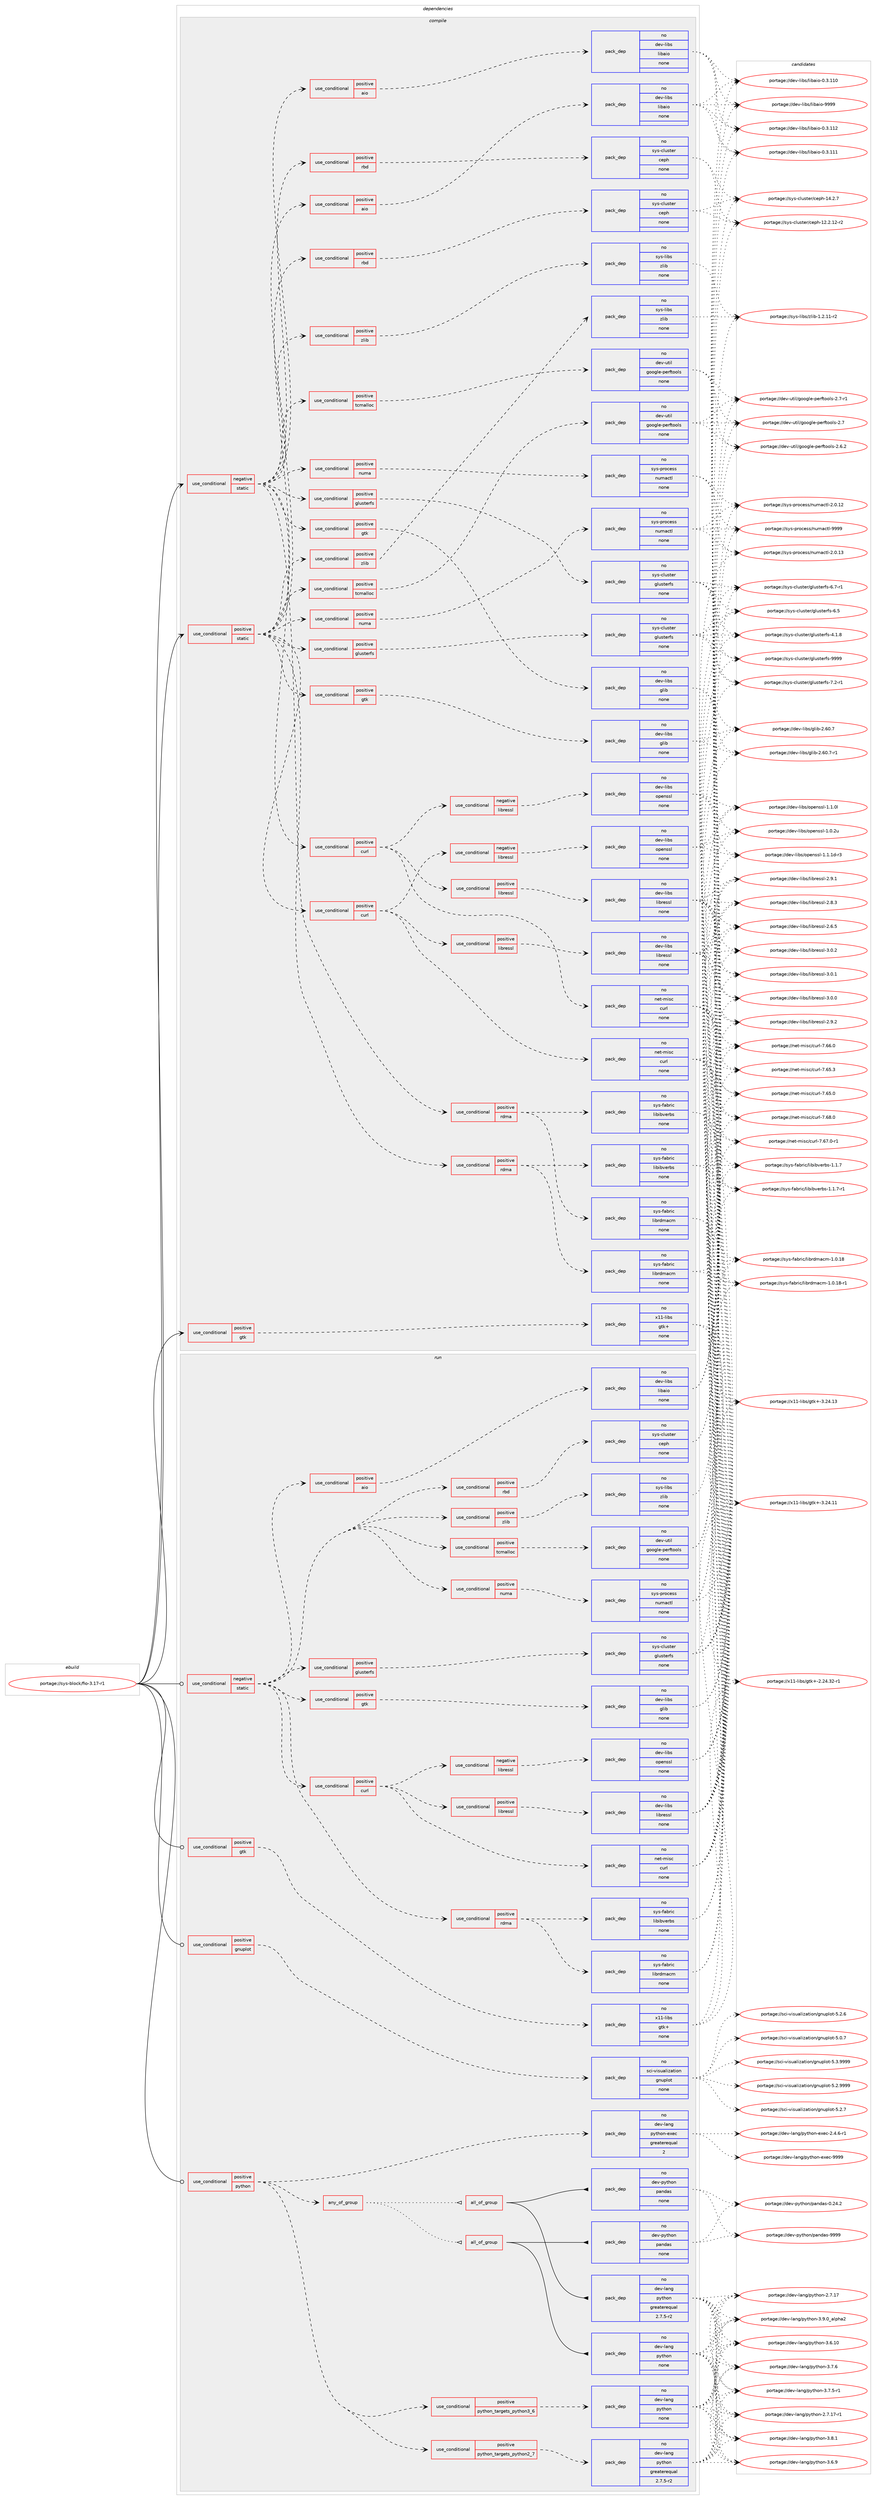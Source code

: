 digraph prolog {

# *************
# Graph options
# *************

newrank=true;
concentrate=true;
compound=true;
graph [rankdir=LR,fontname=Helvetica,fontsize=10,ranksep=1.5];#, ranksep=2.5, nodesep=0.2];
edge  [arrowhead=vee];
node  [fontname=Helvetica,fontsize=10];

# **********
# The ebuild
# **********

subgraph cluster_leftcol {
color=gray;
rank=same;
label=<<i>ebuild</i>>;
id [label="portage://sys-block/fio-3.17-r1", color=red, width=4, href="../sys-block/fio-3.17-r1.svg"];
}

# ****************
# The dependencies
# ****************

subgraph cluster_midcol {
color=gray;
label=<<i>dependencies</i>>;
subgraph cluster_compile {
fillcolor="#eeeeee";
style=filled;
label=<<i>compile</i>>;
subgraph cond12184 {
dependency59392 [label=<<TABLE BORDER="0" CELLBORDER="1" CELLSPACING="0" CELLPADDING="4"><TR><TD ROWSPAN="3" CELLPADDING="10">use_conditional</TD></TR><TR><TD>negative</TD></TR><TR><TD>static</TD></TR></TABLE>>, shape=none, color=red];
subgraph cond12185 {
dependency59393 [label=<<TABLE BORDER="0" CELLBORDER="1" CELLSPACING="0" CELLPADDING="4"><TR><TD ROWSPAN="3" CELLPADDING="10">use_conditional</TD></TR><TR><TD>positive</TD></TR><TR><TD>aio</TD></TR></TABLE>>, shape=none, color=red];
subgraph pack45971 {
dependency59394 [label=<<TABLE BORDER="0" CELLBORDER="1" CELLSPACING="0" CELLPADDING="4" WIDTH="220"><TR><TD ROWSPAN="6" CELLPADDING="30">pack_dep</TD></TR><TR><TD WIDTH="110">no</TD></TR><TR><TD>dev-libs</TD></TR><TR><TD>libaio</TD></TR><TR><TD>none</TD></TR><TR><TD></TD></TR></TABLE>>, shape=none, color=blue];
}
dependency59393:e -> dependency59394:w [weight=20,style="dashed",arrowhead="vee"];
}
dependency59392:e -> dependency59393:w [weight=20,style="dashed",arrowhead="vee"];
subgraph cond12186 {
dependency59395 [label=<<TABLE BORDER="0" CELLBORDER="1" CELLSPACING="0" CELLPADDING="4"><TR><TD ROWSPAN="3" CELLPADDING="10">use_conditional</TD></TR><TR><TD>positive</TD></TR><TR><TD>curl</TD></TR></TABLE>>, shape=none, color=red];
subgraph pack45972 {
dependency59396 [label=<<TABLE BORDER="0" CELLBORDER="1" CELLSPACING="0" CELLPADDING="4" WIDTH="220"><TR><TD ROWSPAN="6" CELLPADDING="30">pack_dep</TD></TR><TR><TD WIDTH="110">no</TD></TR><TR><TD>net-misc</TD></TR><TR><TD>curl</TD></TR><TR><TD>none</TD></TR><TR><TD></TD></TR></TABLE>>, shape=none, color=blue];
}
dependency59395:e -> dependency59396:w [weight=20,style="dashed",arrowhead="vee"];
subgraph cond12187 {
dependency59397 [label=<<TABLE BORDER="0" CELLBORDER="1" CELLSPACING="0" CELLPADDING="4"><TR><TD ROWSPAN="3" CELLPADDING="10">use_conditional</TD></TR><TR><TD>negative</TD></TR><TR><TD>libressl</TD></TR></TABLE>>, shape=none, color=red];
subgraph pack45973 {
dependency59398 [label=<<TABLE BORDER="0" CELLBORDER="1" CELLSPACING="0" CELLPADDING="4" WIDTH="220"><TR><TD ROWSPAN="6" CELLPADDING="30">pack_dep</TD></TR><TR><TD WIDTH="110">no</TD></TR><TR><TD>dev-libs</TD></TR><TR><TD>openssl</TD></TR><TR><TD>none</TD></TR><TR><TD></TD></TR></TABLE>>, shape=none, color=blue];
}
dependency59397:e -> dependency59398:w [weight=20,style="dashed",arrowhead="vee"];
}
dependency59395:e -> dependency59397:w [weight=20,style="dashed",arrowhead="vee"];
subgraph cond12188 {
dependency59399 [label=<<TABLE BORDER="0" CELLBORDER="1" CELLSPACING="0" CELLPADDING="4"><TR><TD ROWSPAN="3" CELLPADDING="10">use_conditional</TD></TR><TR><TD>positive</TD></TR><TR><TD>libressl</TD></TR></TABLE>>, shape=none, color=red];
subgraph pack45974 {
dependency59400 [label=<<TABLE BORDER="0" CELLBORDER="1" CELLSPACING="0" CELLPADDING="4" WIDTH="220"><TR><TD ROWSPAN="6" CELLPADDING="30">pack_dep</TD></TR><TR><TD WIDTH="110">no</TD></TR><TR><TD>dev-libs</TD></TR><TR><TD>libressl</TD></TR><TR><TD>none</TD></TR><TR><TD></TD></TR></TABLE>>, shape=none, color=blue];
}
dependency59399:e -> dependency59400:w [weight=20,style="dashed",arrowhead="vee"];
}
dependency59395:e -> dependency59399:w [weight=20,style="dashed",arrowhead="vee"];
}
dependency59392:e -> dependency59395:w [weight=20,style="dashed",arrowhead="vee"];
subgraph cond12189 {
dependency59401 [label=<<TABLE BORDER="0" CELLBORDER="1" CELLSPACING="0" CELLPADDING="4"><TR><TD ROWSPAN="3" CELLPADDING="10">use_conditional</TD></TR><TR><TD>positive</TD></TR><TR><TD>glusterfs</TD></TR></TABLE>>, shape=none, color=red];
subgraph pack45975 {
dependency59402 [label=<<TABLE BORDER="0" CELLBORDER="1" CELLSPACING="0" CELLPADDING="4" WIDTH="220"><TR><TD ROWSPAN="6" CELLPADDING="30">pack_dep</TD></TR><TR><TD WIDTH="110">no</TD></TR><TR><TD>sys-cluster</TD></TR><TR><TD>glusterfs</TD></TR><TR><TD>none</TD></TR><TR><TD></TD></TR></TABLE>>, shape=none, color=blue];
}
dependency59401:e -> dependency59402:w [weight=20,style="dashed",arrowhead="vee"];
}
dependency59392:e -> dependency59401:w [weight=20,style="dashed",arrowhead="vee"];
subgraph cond12190 {
dependency59403 [label=<<TABLE BORDER="0" CELLBORDER="1" CELLSPACING="0" CELLPADDING="4"><TR><TD ROWSPAN="3" CELLPADDING="10">use_conditional</TD></TR><TR><TD>positive</TD></TR><TR><TD>gtk</TD></TR></TABLE>>, shape=none, color=red];
subgraph pack45976 {
dependency59404 [label=<<TABLE BORDER="0" CELLBORDER="1" CELLSPACING="0" CELLPADDING="4" WIDTH="220"><TR><TD ROWSPAN="6" CELLPADDING="30">pack_dep</TD></TR><TR><TD WIDTH="110">no</TD></TR><TR><TD>dev-libs</TD></TR><TR><TD>glib</TD></TR><TR><TD>none</TD></TR><TR><TD></TD></TR></TABLE>>, shape=none, color=blue];
}
dependency59403:e -> dependency59404:w [weight=20,style="dashed",arrowhead="vee"];
}
dependency59392:e -> dependency59403:w [weight=20,style="dashed",arrowhead="vee"];
subgraph cond12191 {
dependency59405 [label=<<TABLE BORDER="0" CELLBORDER="1" CELLSPACING="0" CELLPADDING="4"><TR><TD ROWSPAN="3" CELLPADDING="10">use_conditional</TD></TR><TR><TD>positive</TD></TR><TR><TD>numa</TD></TR></TABLE>>, shape=none, color=red];
subgraph pack45977 {
dependency59406 [label=<<TABLE BORDER="0" CELLBORDER="1" CELLSPACING="0" CELLPADDING="4" WIDTH="220"><TR><TD ROWSPAN="6" CELLPADDING="30">pack_dep</TD></TR><TR><TD WIDTH="110">no</TD></TR><TR><TD>sys-process</TD></TR><TR><TD>numactl</TD></TR><TR><TD>none</TD></TR><TR><TD></TD></TR></TABLE>>, shape=none, color=blue];
}
dependency59405:e -> dependency59406:w [weight=20,style="dashed",arrowhead="vee"];
}
dependency59392:e -> dependency59405:w [weight=20,style="dashed",arrowhead="vee"];
subgraph cond12192 {
dependency59407 [label=<<TABLE BORDER="0" CELLBORDER="1" CELLSPACING="0" CELLPADDING="4"><TR><TD ROWSPAN="3" CELLPADDING="10">use_conditional</TD></TR><TR><TD>positive</TD></TR><TR><TD>rbd</TD></TR></TABLE>>, shape=none, color=red];
subgraph pack45978 {
dependency59408 [label=<<TABLE BORDER="0" CELLBORDER="1" CELLSPACING="0" CELLPADDING="4" WIDTH="220"><TR><TD ROWSPAN="6" CELLPADDING="30">pack_dep</TD></TR><TR><TD WIDTH="110">no</TD></TR><TR><TD>sys-cluster</TD></TR><TR><TD>ceph</TD></TR><TR><TD>none</TD></TR><TR><TD></TD></TR></TABLE>>, shape=none, color=blue];
}
dependency59407:e -> dependency59408:w [weight=20,style="dashed",arrowhead="vee"];
}
dependency59392:e -> dependency59407:w [weight=20,style="dashed",arrowhead="vee"];
subgraph cond12193 {
dependency59409 [label=<<TABLE BORDER="0" CELLBORDER="1" CELLSPACING="0" CELLPADDING="4"><TR><TD ROWSPAN="3" CELLPADDING="10">use_conditional</TD></TR><TR><TD>positive</TD></TR><TR><TD>rdma</TD></TR></TABLE>>, shape=none, color=red];
subgraph pack45979 {
dependency59410 [label=<<TABLE BORDER="0" CELLBORDER="1" CELLSPACING="0" CELLPADDING="4" WIDTH="220"><TR><TD ROWSPAN="6" CELLPADDING="30">pack_dep</TD></TR><TR><TD WIDTH="110">no</TD></TR><TR><TD>sys-fabric</TD></TR><TR><TD>libibverbs</TD></TR><TR><TD>none</TD></TR><TR><TD></TD></TR></TABLE>>, shape=none, color=blue];
}
dependency59409:e -> dependency59410:w [weight=20,style="dashed",arrowhead="vee"];
subgraph pack45980 {
dependency59411 [label=<<TABLE BORDER="0" CELLBORDER="1" CELLSPACING="0" CELLPADDING="4" WIDTH="220"><TR><TD ROWSPAN="6" CELLPADDING="30">pack_dep</TD></TR><TR><TD WIDTH="110">no</TD></TR><TR><TD>sys-fabric</TD></TR><TR><TD>librdmacm</TD></TR><TR><TD>none</TD></TR><TR><TD></TD></TR></TABLE>>, shape=none, color=blue];
}
dependency59409:e -> dependency59411:w [weight=20,style="dashed",arrowhead="vee"];
}
dependency59392:e -> dependency59409:w [weight=20,style="dashed",arrowhead="vee"];
subgraph cond12194 {
dependency59412 [label=<<TABLE BORDER="0" CELLBORDER="1" CELLSPACING="0" CELLPADDING="4"><TR><TD ROWSPAN="3" CELLPADDING="10">use_conditional</TD></TR><TR><TD>positive</TD></TR><TR><TD>tcmalloc</TD></TR></TABLE>>, shape=none, color=red];
subgraph pack45981 {
dependency59413 [label=<<TABLE BORDER="0" CELLBORDER="1" CELLSPACING="0" CELLPADDING="4" WIDTH="220"><TR><TD ROWSPAN="6" CELLPADDING="30">pack_dep</TD></TR><TR><TD WIDTH="110">no</TD></TR><TR><TD>dev-util</TD></TR><TR><TD>google-perftools</TD></TR><TR><TD>none</TD></TR><TR><TD></TD></TR></TABLE>>, shape=none, color=blue];
}
dependency59412:e -> dependency59413:w [weight=20,style="dashed",arrowhead="vee"];
}
dependency59392:e -> dependency59412:w [weight=20,style="dashed",arrowhead="vee"];
subgraph cond12195 {
dependency59414 [label=<<TABLE BORDER="0" CELLBORDER="1" CELLSPACING="0" CELLPADDING="4"><TR><TD ROWSPAN="3" CELLPADDING="10">use_conditional</TD></TR><TR><TD>positive</TD></TR><TR><TD>zlib</TD></TR></TABLE>>, shape=none, color=red];
subgraph pack45982 {
dependency59415 [label=<<TABLE BORDER="0" CELLBORDER="1" CELLSPACING="0" CELLPADDING="4" WIDTH="220"><TR><TD ROWSPAN="6" CELLPADDING="30">pack_dep</TD></TR><TR><TD WIDTH="110">no</TD></TR><TR><TD>sys-libs</TD></TR><TR><TD>zlib</TD></TR><TR><TD>none</TD></TR><TR><TD></TD></TR></TABLE>>, shape=none, color=blue];
}
dependency59414:e -> dependency59415:w [weight=20,style="dashed",arrowhead="vee"];
}
dependency59392:e -> dependency59414:w [weight=20,style="dashed",arrowhead="vee"];
}
id:e -> dependency59392:w [weight=20,style="solid",arrowhead="vee"];
subgraph cond12196 {
dependency59416 [label=<<TABLE BORDER="0" CELLBORDER="1" CELLSPACING="0" CELLPADDING="4"><TR><TD ROWSPAN="3" CELLPADDING="10">use_conditional</TD></TR><TR><TD>positive</TD></TR><TR><TD>gtk</TD></TR></TABLE>>, shape=none, color=red];
subgraph pack45983 {
dependency59417 [label=<<TABLE BORDER="0" CELLBORDER="1" CELLSPACING="0" CELLPADDING="4" WIDTH="220"><TR><TD ROWSPAN="6" CELLPADDING="30">pack_dep</TD></TR><TR><TD WIDTH="110">no</TD></TR><TR><TD>x11-libs</TD></TR><TR><TD>gtk+</TD></TR><TR><TD>none</TD></TR><TR><TD></TD></TR></TABLE>>, shape=none, color=blue];
}
dependency59416:e -> dependency59417:w [weight=20,style="dashed",arrowhead="vee"];
}
id:e -> dependency59416:w [weight=20,style="solid",arrowhead="vee"];
subgraph cond12197 {
dependency59418 [label=<<TABLE BORDER="0" CELLBORDER="1" CELLSPACING="0" CELLPADDING="4"><TR><TD ROWSPAN="3" CELLPADDING="10">use_conditional</TD></TR><TR><TD>positive</TD></TR><TR><TD>static</TD></TR></TABLE>>, shape=none, color=red];
subgraph cond12198 {
dependency59419 [label=<<TABLE BORDER="0" CELLBORDER="1" CELLSPACING="0" CELLPADDING="4"><TR><TD ROWSPAN="3" CELLPADDING="10">use_conditional</TD></TR><TR><TD>positive</TD></TR><TR><TD>aio</TD></TR></TABLE>>, shape=none, color=red];
subgraph pack45984 {
dependency59420 [label=<<TABLE BORDER="0" CELLBORDER="1" CELLSPACING="0" CELLPADDING="4" WIDTH="220"><TR><TD ROWSPAN="6" CELLPADDING="30">pack_dep</TD></TR><TR><TD WIDTH="110">no</TD></TR><TR><TD>dev-libs</TD></TR><TR><TD>libaio</TD></TR><TR><TD>none</TD></TR><TR><TD></TD></TR></TABLE>>, shape=none, color=blue];
}
dependency59419:e -> dependency59420:w [weight=20,style="dashed",arrowhead="vee"];
}
dependency59418:e -> dependency59419:w [weight=20,style="dashed",arrowhead="vee"];
subgraph cond12199 {
dependency59421 [label=<<TABLE BORDER="0" CELLBORDER="1" CELLSPACING="0" CELLPADDING="4"><TR><TD ROWSPAN="3" CELLPADDING="10">use_conditional</TD></TR><TR><TD>positive</TD></TR><TR><TD>curl</TD></TR></TABLE>>, shape=none, color=red];
subgraph pack45985 {
dependency59422 [label=<<TABLE BORDER="0" CELLBORDER="1" CELLSPACING="0" CELLPADDING="4" WIDTH="220"><TR><TD ROWSPAN="6" CELLPADDING="30">pack_dep</TD></TR><TR><TD WIDTH="110">no</TD></TR><TR><TD>net-misc</TD></TR><TR><TD>curl</TD></TR><TR><TD>none</TD></TR><TR><TD></TD></TR></TABLE>>, shape=none, color=blue];
}
dependency59421:e -> dependency59422:w [weight=20,style="dashed",arrowhead="vee"];
subgraph cond12200 {
dependency59423 [label=<<TABLE BORDER="0" CELLBORDER="1" CELLSPACING="0" CELLPADDING="4"><TR><TD ROWSPAN="3" CELLPADDING="10">use_conditional</TD></TR><TR><TD>negative</TD></TR><TR><TD>libressl</TD></TR></TABLE>>, shape=none, color=red];
subgraph pack45986 {
dependency59424 [label=<<TABLE BORDER="0" CELLBORDER="1" CELLSPACING="0" CELLPADDING="4" WIDTH="220"><TR><TD ROWSPAN="6" CELLPADDING="30">pack_dep</TD></TR><TR><TD WIDTH="110">no</TD></TR><TR><TD>dev-libs</TD></TR><TR><TD>openssl</TD></TR><TR><TD>none</TD></TR><TR><TD></TD></TR></TABLE>>, shape=none, color=blue];
}
dependency59423:e -> dependency59424:w [weight=20,style="dashed",arrowhead="vee"];
}
dependency59421:e -> dependency59423:w [weight=20,style="dashed",arrowhead="vee"];
subgraph cond12201 {
dependency59425 [label=<<TABLE BORDER="0" CELLBORDER="1" CELLSPACING="0" CELLPADDING="4"><TR><TD ROWSPAN="3" CELLPADDING="10">use_conditional</TD></TR><TR><TD>positive</TD></TR><TR><TD>libressl</TD></TR></TABLE>>, shape=none, color=red];
subgraph pack45987 {
dependency59426 [label=<<TABLE BORDER="0" CELLBORDER="1" CELLSPACING="0" CELLPADDING="4" WIDTH="220"><TR><TD ROWSPAN="6" CELLPADDING="30">pack_dep</TD></TR><TR><TD WIDTH="110">no</TD></TR><TR><TD>dev-libs</TD></TR><TR><TD>libressl</TD></TR><TR><TD>none</TD></TR><TR><TD></TD></TR></TABLE>>, shape=none, color=blue];
}
dependency59425:e -> dependency59426:w [weight=20,style="dashed",arrowhead="vee"];
}
dependency59421:e -> dependency59425:w [weight=20,style="dashed",arrowhead="vee"];
}
dependency59418:e -> dependency59421:w [weight=20,style="dashed",arrowhead="vee"];
subgraph cond12202 {
dependency59427 [label=<<TABLE BORDER="0" CELLBORDER="1" CELLSPACING="0" CELLPADDING="4"><TR><TD ROWSPAN="3" CELLPADDING="10">use_conditional</TD></TR><TR><TD>positive</TD></TR><TR><TD>glusterfs</TD></TR></TABLE>>, shape=none, color=red];
subgraph pack45988 {
dependency59428 [label=<<TABLE BORDER="0" CELLBORDER="1" CELLSPACING="0" CELLPADDING="4" WIDTH="220"><TR><TD ROWSPAN="6" CELLPADDING="30">pack_dep</TD></TR><TR><TD WIDTH="110">no</TD></TR><TR><TD>sys-cluster</TD></TR><TR><TD>glusterfs</TD></TR><TR><TD>none</TD></TR><TR><TD></TD></TR></TABLE>>, shape=none, color=blue];
}
dependency59427:e -> dependency59428:w [weight=20,style="dashed",arrowhead="vee"];
}
dependency59418:e -> dependency59427:w [weight=20,style="dashed",arrowhead="vee"];
subgraph cond12203 {
dependency59429 [label=<<TABLE BORDER="0" CELLBORDER="1" CELLSPACING="0" CELLPADDING="4"><TR><TD ROWSPAN="3" CELLPADDING="10">use_conditional</TD></TR><TR><TD>positive</TD></TR><TR><TD>gtk</TD></TR></TABLE>>, shape=none, color=red];
subgraph pack45989 {
dependency59430 [label=<<TABLE BORDER="0" CELLBORDER="1" CELLSPACING="0" CELLPADDING="4" WIDTH="220"><TR><TD ROWSPAN="6" CELLPADDING="30">pack_dep</TD></TR><TR><TD WIDTH="110">no</TD></TR><TR><TD>dev-libs</TD></TR><TR><TD>glib</TD></TR><TR><TD>none</TD></TR><TR><TD></TD></TR></TABLE>>, shape=none, color=blue];
}
dependency59429:e -> dependency59430:w [weight=20,style="dashed",arrowhead="vee"];
}
dependency59418:e -> dependency59429:w [weight=20,style="dashed",arrowhead="vee"];
subgraph cond12204 {
dependency59431 [label=<<TABLE BORDER="0" CELLBORDER="1" CELLSPACING="0" CELLPADDING="4"><TR><TD ROWSPAN="3" CELLPADDING="10">use_conditional</TD></TR><TR><TD>positive</TD></TR><TR><TD>numa</TD></TR></TABLE>>, shape=none, color=red];
subgraph pack45990 {
dependency59432 [label=<<TABLE BORDER="0" CELLBORDER="1" CELLSPACING="0" CELLPADDING="4" WIDTH="220"><TR><TD ROWSPAN="6" CELLPADDING="30">pack_dep</TD></TR><TR><TD WIDTH="110">no</TD></TR><TR><TD>sys-process</TD></TR><TR><TD>numactl</TD></TR><TR><TD>none</TD></TR><TR><TD></TD></TR></TABLE>>, shape=none, color=blue];
}
dependency59431:e -> dependency59432:w [weight=20,style="dashed",arrowhead="vee"];
}
dependency59418:e -> dependency59431:w [weight=20,style="dashed",arrowhead="vee"];
subgraph cond12205 {
dependency59433 [label=<<TABLE BORDER="0" CELLBORDER="1" CELLSPACING="0" CELLPADDING="4"><TR><TD ROWSPAN="3" CELLPADDING="10">use_conditional</TD></TR><TR><TD>positive</TD></TR><TR><TD>rbd</TD></TR></TABLE>>, shape=none, color=red];
subgraph pack45991 {
dependency59434 [label=<<TABLE BORDER="0" CELLBORDER="1" CELLSPACING="0" CELLPADDING="4" WIDTH="220"><TR><TD ROWSPAN="6" CELLPADDING="30">pack_dep</TD></TR><TR><TD WIDTH="110">no</TD></TR><TR><TD>sys-cluster</TD></TR><TR><TD>ceph</TD></TR><TR><TD>none</TD></TR><TR><TD></TD></TR></TABLE>>, shape=none, color=blue];
}
dependency59433:e -> dependency59434:w [weight=20,style="dashed",arrowhead="vee"];
}
dependency59418:e -> dependency59433:w [weight=20,style="dashed",arrowhead="vee"];
subgraph cond12206 {
dependency59435 [label=<<TABLE BORDER="0" CELLBORDER="1" CELLSPACING="0" CELLPADDING="4"><TR><TD ROWSPAN="3" CELLPADDING="10">use_conditional</TD></TR><TR><TD>positive</TD></TR><TR><TD>rdma</TD></TR></TABLE>>, shape=none, color=red];
subgraph pack45992 {
dependency59436 [label=<<TABLE BORDER="0" CELLBORDER="1" CELLSPACING="0" CELLPADDING="4" WIDTH="220"><TR><TD ROWSPAN="6" CELLPADDING="30">pack_dep</TD></TR><TR><TD WIDTH="110">no</TD></TR><TR><TD>sys-fabric</TD></TR><TR><TD>libibverbs</TD></TR><TR><TD>none</TD></TR><TR><TD></TD></TR></TABLE>>, shape=none, color=blue];
}
dependency59435:e -> dependency59436:w [weight=20,style="dashed",arrowhead="vee"];
subgraph pack45993 {
dependency59437 [label=<<TABLE BORDER="0" CELLBORDER="1" CELLSPACING="0" CELLPADDING="4" WIDTH="220"><TR><TD ROWSPAN="6" CELLPADDING="30">pack_dep</TD></TR><TR><TD WIDTH="110">no</TD></TR><TR><TD>sys-fabric</TD></TR><TR><TD>librdmacm</TD></TR><TR><TD>none</TD></TR><TR><TD></TD></TR></TABLE>>, shape=none, color=blue];
}
dependency59435:e -> dependency59437:w [weight=20,style="dashed",arrowhead="vee"];
}
dependency59418:e -> dependency59435:w [weight=20,style="dashed",arrowhead="vee"];
subgraph cond12207 {
dependency59438 [label=<<TABLE BORDER="0" CELLBORDER="1" CELLSPACING="0" CELLPADDING="4"><TR><TD ROWSPAN="3" CELLPADDING="10">use_conditional</TD></TR><TR><TD>positive</TD></TR><TR><TD>tcmalloc</TD></TR></TABLE>>, shape=none, color=red];
subgraph pack45994 {
dependency59439 [label=<<TABLE BORDER="0" CELLBORDER="1" CELLSPACING="0" CELLPADDING="4" WIDTH="220"><TR><TD ROWSPAN="6" CELLPADDING="30">pack_dep</TD></TR><TR><TD WIDTH="110">no</TD></TR><TR><TD>dev-util</TD></TR><TR><TD>google-perftools</TD></TR><TR><TD>none</TD></TR><TR><TD></TD></TR></TABLE>>, shape=none, color=blue];
}
dependency59438:e -> dependency59439:w [weight=20,style="dashed",arrowhead="vee"];
}
dependency59418:e -> dependency59438:w [weight=20,style="dashed",arrowhead="vee"];
subgraph cond12208 {
dependency59440 [label=<<TABLE BORDER="0" CELLBORDER="1" CELLSPACING="0" CELLPADDING="4"><TR><TD ROWSPAN="3" CELLPADDING="10">use_conditional</TD></TR><TR><TD>positive</TD></TR><TR><TD>zlib</TD></TR></TABLE>>, shape=none, color=red];
subgraph pack45995 {
dependency59441 [label=<<TABLE BORDER="0" CELLBORDER="1" CELLSPACING="0" CELLPADDING="4" WIDTH="220"><TR><TD ROWSPAN="6" CELLPADDING="30">pack_dep</TD></TR><TR><TD WIDTH="110">no</TD></TR><TR><TD>sys-libs</TD></TR><TR><TD>zlib</TD></TR><TR><TD>none</TD></TR><TR><TD></TD></TR></TABLE>>, shape=none, color=blue];
}
dependency59440:e -> dependency59441:w [weight=20,style="dashed",arrowhead="vee"];
}
dependency59418:e -> dependency59440:w [weight=20,style="dashed",arrowhead="vee"];
}
id:e -> dependency59418:w [weight=20,style="solid",arrowhead="vee"];
}
subgraph cluster_compileandrun {
fillcolor="#eeeeee";
style=filled;
label=<<i>compile and run</i>>;
}
subgraph cluster_run {
fillcolor="#eeeeee";
style=filled;
label=<<i>run</i>>;
subgraph cond12209 {
dependency59442 [label=<<TABLE BORDER="0" CELLBORDER="1" CELLSPACING="0" CELLPADDING="4"><TR><TD ROWSPAN="3" CELLPADDING="10">use_conditional</TD></TR><TR><TD>negative</TD></TR><TR><TD>static</TD></TR></TABLE>>, shape=none, color=red];
subgraph cond12210 {
dependency59443 [label=<<TABLE BORDER="0" CELLBORDER="1" CELLSPACING="0" CELLPADDING="4"><TR><TD ROWSPAN="3" CELLPADDING="10">use_conditional</TD></TR><TR><TD>positive</TD></TR><TR><TD>aio</TD></TR></TABLE>>, shape=none, color=red];
subgraph pack45996 {
dependency59444 [label=<<TABLE BORDER="0" CELLBORDER="1" CELLSPACING="0" CELLPADDING="4" WIDTH="220"><TR><TD ROWSPAN="6" CELLPADDING="30">pack_dep</TD></TR><TR><TD WIDTH="110">no</TD></TR><TR><TD>dev-libs</TD></TR><TR><TD>libaio</TD></TR><TR><TD>none</TD></TR><TR><TD></TD></TR></TABLE>>, shape=none, color=blue];
}
dependency59443:e -> dependency59444:w [weight=20,style="dashed",arrowhead="vee"];
}
dependency59442:e -> dependency59443:w [weight=20,style="dashed",arrowhead="vee"];
subgraph cond12211 {
dependency59445 [label=<<TABLE BORDER="0" CELLBORDER="1" CELLSPACING="0" CELLPADDING="4"><TR><TD ROWSPAN="3" CELLPADDING="10">use_conditional</TD></TR><TR><TD>positive</TD></TR><TR><TD>curl</TD></TR></TABLE>>, shape=none, color=red];
subgraph pack45997 {
dependency59446 [label=<<TABLE BORDER="0" CELLBORDER="1" CELLSPACING="0" CELLPADDING="4" WIDTH="220"><TR><TD ROWSPAN="6" CELLPADDING="30">pack_dep</TD></TR><TR><TD WIDTH="110">no</TD></TR><TR><TD>net-misc</TD></TR><TR><TD>curl</TD></TR><TR><TD>none</TD></TR><TR><TD></TD></TR></TABLE>>, shape=none, color=blue];
}
dependency59445:e -> dependency59446:w [weight=20,style="dashed",arrowhead="vee"];
subgraph cond12212 {
dependency59447 [label=<<TABLE BORDER="0" CELLBORDER="1" CELLSPACING="0" CELLPADDING="4"><TR><TD ROWSPAN="3" CELLPADDING="10">use_conditional</TD></TR><TR><TD>negative</TD></TR><TR><TD>libressl</TD></TR></TABLE>>, shape=none, color=red];
subgraph pack45998 {
dependency59448 [label=<<TABLE BORDER="0" CELLBORDER="1" CELLSPACING="0" CELLPADDING="4" WIDTH="220"><TR><TD ROWSPAN="6" CELLPADDING="30">pack_dep</TD></TR><TR><TD WIDTH="110">no</TD></TR><TR><TD>dev-libs</TD></TR><TR><TD>openssl</TD></TR><TR><TD>none</TD></TR><TR><TD></TD></TR></TABLE>>, shape=none, color=blue];
}
dependency59447:e -> dependency59448:w [weight=20,style="dashed",arrowhead="vee"];
}
dependency59445:e -> dependency59447:w [weight=20,style="dashed",arrowhead="vee"];
subgraph cond12213 {
dependency59449 [label=<<TABLE BORDER="0" CELLBORDER="1" CELLSPACING="0" CELLPADDING="4"><TR><TD ROWSPAN="3" CELLPADDING="10">use_conditional</TD></TR><TR><TD>positive</TD></TR><TR><TD>libressl</TD></TR></TABLE>>, shape=none, color=red];
subgraph pack45999 {
dependency59450 [label=<<TABLE BORDER="0" CELLBORDER="1" CELLSPACING="0" CELLPADDING="4" WIDTH="220"><TR><TD ROWSPAN="6" CELLPADDING="30">pack_dep</TD></TR><TR><TD WIDTH="110">no</TD></TR><TR><TD>dev-libs</TD></TR><TR><TD>libressl</TD></TR><TR><TD>none</TD></TR><TR><TD></TD></TR></TABLE>>, shape=none, color=blue];
}
dependency59449:e -> dependency59450:w [weight=20,style="dashed",arrowhead="vee"];
}
dependency59445:e -> dependency59449:w [weight=20,style="dashed",arrowhead="vee"];
}
dependency59442:e -> dependency59445:w [weight=20,style="dashed",arrowhead="vee"];
subgraph cond12214 {
dependency59451 [label=<<TABLE BORDER="0" CELLBORDER="1" CELLSPACING="0" CELLPADDING="4"><TR><TD ROWSPAN="3" CELLPADDING="10">use_conditional</TD></TR><TR><TD>positive</TD></TR><TR><TD>glusterfs</TD></TR></TABLE>>, shape=none, color=red];
subgraph pack46000 {
dependency59452 [label=<<TABLE BORDER="0" CELLBORDER="1" CELLSPACING="0" CELLPADDING="4" WIDTH="220"><TR><TD ROWSPAN="6" CELLPADDING="30">pack_dep</TD></TR><TR><TD WIDTH="110">no</TD></TR><TR><TD>sys-cluster</TD></TR><TR><TD>glusterfs</TD></TR><TR><TD>none</TD></TR><TR><TD></TD></TR></TABLE>>, shape=none, color=blue];
}
dependency59451:e -> dependency59452:w [weight=20,style="dashed",arrowhead="vee"];
}
dependency59442:e -> dependency59451:w [weight=20,style="dashed",arrowhead="vee"];
subgraph cond12215 {
dependency59453 [label=<<TABLE BORDER="0" CELLBORDER="1" CELLSPACING="0" CELLPADDING="4"><TR><TD ROWSPAN="3" CELLPADDING="10">use_conditional</TD></TR><TR><TD>positive</TD></TR><TR><TD>gtk</TD></TR></TABLE>>, shape=none, color=red];
subgraph pack46001 {
dependency59454 [label=<<TABLE BORDER="0" CELLBORDER="1" CELLSPACING="0" CELLPADDING="4" WIDTH="220"><TR><TD ROWSPAN="6" CELLPADDING="30">pack_dep</TD></TR><TR><TD WIDTH="110">no</TD></TR><TR><TD>dev-libs</TD></TR><TR><TD>glib</TD></TR><TR><TD>none</TD></TR><TR><TD></TD></TR></TABLE>>, shape=none, color=blue];
}
dependency59453:e -> dependency59454:w [weight=20,style="dashed",arrowhead="vee"];
}
dependency59442:e -> dependency59453:w [weight=20,style="dashed",arrowhead="vee"];
subgraph cond12216 {
dependency59455 [label=<<TABLE BORDER="0" CELLBORDER="1" CELLSPACING="0" CELLPADDING="4"><TR><TD ROWSPAN="3" CELLPADDING="10">use_conditional</TD></TR><TR><TD>positive</TD></TR><TR><TD>numa</TD></TR></TABLE>>, shape=none, color=red];
subgraph pack46002 {
dependency59456 [label=<<TABLE BORDER="0" CELLBORDER="1" CELLSPACING="0" CELLPADDING="4" WIDTH="220"><TR><TD ROWSPAN="6" CELLPADDING="30">pack_dep</TD></TR><TR><TD WIDTH="110">no</TD></TR><TR><TD>sys-process</TD></TR><TR><TD>numactl</TD></TR><TR><TD>none</TD></TR><TR><TD></TD></TR></TABLE>>, shape=none, color=blue];
}
dependency59455:e -> dependency59456:w [weight=20,style="dashed",arrowhead="vee"];
}
dependency59442:e -> dependency59455:w [weight=20,style="dashed",arrowhead="vee"];
subgraph cond12217 {
dependency59457 [label=<<TABLE BORDER="0" CELLBORDER="1" CELLSPACING="0" CELLPADDING="4"><TR><TD ROWSPAN="3" CELLPADDING="10">use_conditional</TD></TR><TR><TD>positive</TD></TR><TR><TD>rbd</TD></TR></TABLE>>, shape=none, color=red];
subgraph pack46003 {
dependency59458 [label=<<TABLE BORDER="0" CELLBORDER="1" CELLSPACING="0" CELLPADDING="4" WIDTH="220"><TR><TD ROWSPAN="6" CELLPADDING="30">pack_dep</TD></TR><TR><TD WIDTH="110">no</TD></TR><TR><TD>sys-cluster</TD></TR><TR><TD>ceph</TD></TR><TR><TD>none</TD></TR><TR><TD></TD></TR></TABLE>>, shape=none, color=blue];
}
dependency59457:e -> dependency59458:w [weight=20,style="dashed",arrowhead="vee"];
}
dependency59442:e -> dependency59457:w [weight=20,style="dashed",arrowhead="vee"];
subgraph cond12218 {
dependency59459 [label=<<TABLE BORDER="0" CELLBORDER="1" CELLSPACING="0" CELLPADDING="4"><TR><TD ROWSPAN="3" CELLPADDING="10">use_conditional</TD></TR><TR><TD>positive</TD></TR><TR><TD>rdma</TD></TR></TABLE>>, shape=none, color=red];
subgraph pack46004 {
dependency59460 [label=<<TABLE BORDER="0" CELLBORDER="1" CELLSPACING="0" CELLPADDING="4" WIDTH="220"><TR><TD ROWSPAN="6" CELLPADDING="30">pack_dep</TD></TR><TR><TD WIDTH="110">no</TD></TR><TR><TD>sys-fabric</TD></TR><TR><TD>libibverbs</TD></TR><TR><TD>none</TD></TR><TR><TD></TD></TR></TABLE>>, shape=none, color=blue];
}
dependency59459:e -> dependency59460:w [weight=20,style="dashed",arrowhead="vee"];
subgraph pack46005 {
dependency59461 [label=<<TABLE BORDER="0" CELLBORDER="1" CELLSPACING="0" CELLPADDING="4" WIDTH="220"><TR><TD ROWSPAN="6" CELLPADDING="30">pack_dep</TD></TR><TR><TD WIDTH="110">no</TD></TR><TR><TD>sys-fabric</TD></TR><TR><TD>librdmacm</TD></TR><TR><TD>none</TD></TR><TR><TD></TD></TR></TABLE>>, shape=none, color=blue];
}
dependency59459:e -> dependency59461:w [weight=20,style="dashed",arrowhead="vee"];
}
dependency59442:e -> dependency59459:w [weight=20,style="dashed",arrowhead="vee"];
subgraph cond12219 {
dependency59462 [label=<<TABLE BORDER="0" CELLBORDER="1" CELLSPACING="0" CELLPADDING="4"><TR><TD ROWSPAN="3" CELLPADDING="10">use_conditional</TD></TR><TR><TD>positive</TD></TR><TR><TD>tcmalloc</TD></TR></TABLE>>, shape=none, color=red];
subgraph pack46006 {
dependency59463 [label=<<TABLE BORDER="0" CELLBORDER="1" CELLSPACING="0" CELLPADDING="4" WIDTH="220"><TR><TD ROWSPAN="6" CELLPADDING="30">pack_dep</TD></TR><TR><TD WIDTH="110">no</TD></TR><TR><TD>dev-util</TD></TR><TR><TD>google-perftools</TD></TR><TR><TD>none</TD></TR><TR><TD></TD></TR></TABLE>>, shape=none, color=blue];
}
dependency59462:e -> dependency59463:w [weight=20,style="dashed",arrowhead="vee"];
}
dependency59442:e -> dependency59462:w [weight=20,style="dashed",arrowhead="vee"];
subgraph cond12220 {
dependency59464 [label=<<TABLE BORDER="0" CELLBORDER="1" CELLSPACING="0" CELLPADDING="4"><TR><TD ROWSPAN="3" CELLPADDING="10">use_conditional</TD></TR><TR><TD>positive</TD></TR><TR><TD>zlib</TD></TR></TABLE>>, shape=none, color=red];
subgraph pack46007 {
dependency59465 [label=<<TABLE BORDER="0" CELLBORDER="1" CELLSPACING="0" CELLPADDING="4" WIDTH="220"><TR><TD ROWSPAN="6" CELLPADDING="30">pack_dep</TD></TR><TR><TD WIDTH="110">no</TD></TR><TR><TD>sys-libs</TD></TR><TR><TD>zlib</TD></TR><TR><TD>none</TD></TR><TR><TD></TD></TR></TABLE>>, shape=none, color=blue];
}
dependency59464:e -> dependency59465:w [weight=20,style="dashed",arrowhead="vee"];
}
dependency59442:e -> dependency59464:w [weight=20,style="dashed",arrowhead="vee"];
}
id:e -> dependency59442:w [weight=20,style="solid",arrowhead="odot"];
subgraph cond12221 {
dependency59466 [label=<<TABLE BORDER="0" CELLBORDER="1" CELLSPACING="0" CELLPADDING="4"><TR><TD ROWSPAN="3" CELLPADDING="10">use_conditional</TD></TR><TR><TD>positive</TD></TR><TR><TD>gnuplot</TD></TR></TABLE>>, shape=none, color=red];
subgraph pack46008 {
dependency59467 [label=<<TABLE BORDER="0" CELLBORDER="1" CELLSPACING="0" CELLPADDING="4" WIDTH="220"><TR><TD ROWSPAN="6" CELLPADDING="30">pack_dep</TD></TR><TR><TD WIDTH="110">no</TD></TR><TR><TD>sci-visualization</TD></TR><TR><TD>gnuplot</TD></TR><TR><TD>none</TD></TR><TR><TD></TD></TR></TABLE>>, shape=none, color=blue];
}
dependency59466:e -> dependency59467:w [weight=20,style="dashed",arrowhead="vee"];
}
id:e -> dependency59466:w [weight=20,style="solid",arrowhead="odot"];
subgraph cond12222 {
dependency59468 [label=<<TABLE BORDER="0" CELLBORDER="1" CELLSPACING="0" CELLPADDING="4"><TR><TD ROWSPAN="3" CELLPADDING="10">use_conditional</TD></TR><TR><TD>positive</TD></TR><TR><TD>gtk</TD></TR></TABLE>>, shape=none, color=red];
subgraph pack46009 {
dependency59469 [label=<<TABLE BORDER="0" CELLBORDER="1" CELLSPACING="0" CELLPADDING="4" WIDTH="220"><TR><TD ROWSPAN="6" CELLPADDING="30">pack_dep</TD></TR><TR><TD WIDTH="110">no</TD></TR><TR><TD>x11-libs</TD></TR><TR><TD>gtk+</TD></TR><TR><TD>none</TD></TR><TR><TD></TD></TR></TABLE>>, shape=none, color=blue];
}
dependency59468:e -> dependency59469:w [weight=20,style="dashed",arrowhead="vee"];
}
id:e -> dependency59468:w [weight=20,style="solid",arrowhead="odot"];
subgraph cond12223 {
dependency59470 [label=<<TABLE BORDER="0" CELLBORDER="1" CELLSPACING="0" CELLPADDING="4"><TR><TD ROWSPAN="3" CELLPADDING="10">use_conditional</TD></TR><TR><TD>positive</TD></TR><TR><TD>python</TD></TR></TABLE>>, shape=none, color=red];
subgraph cond12224 {
dependency59471 [label=<<TABLE BORDER="0" CELLBORDER="1" CELLSPACING="0" CELLPADDING="4"><TR><TD ROWSPAN="3" CELLPADDING="10">use_conditional</TD></TR><TR><TD>positive</TD></TR><TR><TD>python_targets_python2_7</TD></TR></TABLE>>, shape=none, color=red];
subgraph pack46010 {
dependency59472 [label=<<TABLE BORDER="0" CELLBORDER="1" CELLSPACING="0" CELLPADDING="4" WIDTH="220"><TR><TD ROWSPAN="6" CELLPADDING="30">pack_dep</TD></TR><TR><TD WIDTH="110">no</TD></TR><TR><TD>dev-lang</TD></TR><TR><TD>python</TD></TR><TR><TD>greaterequal</TD></TR><TR><TD>2.7.5-r2</TD></TR></TABLE>>, shape=none, color=blue];
}
dependency59471:e -> dependency59472:w [weight=20,style="dashed",arrowhead="vee"];
}
dependency59470:e -> dependency59471:w [weight=20,style="dashed",arrowhead="vee"];
subgraph cond12225 {
dependency59473 [label=<<TABLE BORDER="0" CELLBORDER="1" CELLSPACING="0" CELLPADDING="4"><TR><TD ROWSPAN="3" CELLPADDING="10">use_conditional</TD></TR><TR><TD>positive</TD></TR><TR><TD>python_targets_python3_6</TD></TR></TABLE>>, shape=none, color=red];
subgraph pack46011 {
dependency59474 [label=<<TABLE BORDER="0" CELLBORDER="1" CELLSPACING="0" CELLPADDING="4" WIDTH="220"><TR><TD ROWSPAN="6" CELLPADDING="30">pack_dep</TD></TR><TR><TD WIDTH="110">no</TD></TR><TR><TD>dev-lang</TD></TR><TR><TD>python</TD></TR><TR><TD>none</TD></TR><TR><TD></TD></TR></TABLE>>, shape=none, color=blue];
}
dependency59473:e -> dependency59474:w [weight=20,style="dashed",arrowhead="vee"];
}
dependency59470:e -> dependency59473:w [weight=20,style="dashed",arrowhead="vee"];
subgraph pack46012 {
dependency59475 [label=<<TABLE BORDER="0" CELLBORDER="1" CELLSPACING="0" CELLPADDING="4" WIDTH="220"><TR><TD ROWSPAN="6" CELLPADDING="30">pack_dep</TD></TR><TR><TD WIDTH="110">no</TD></TR><TR><TD>dev-lang</TD></TR><TR><TD>python-exec</TD></TR><TR><TD>greaterequal</TD></TR><TR><TD>2</TD></TR></TABLE>>, shape=none, color=blue];
}
dependency59470:e -> dependency59475:w [weight=20,style="dashed",arrowhead="vee"];
subgraph any1166 {
dependency59476 [label=<<TABLE BORDER="0" CELLBORDER="1" CELLSPACING="0" CELLPADDING="4"><TR><TD CELLPADDING="10">any_of_group</TD></TR></TABLE>>, shape=none, color=red];subgraph all74 {
dependency59477 [label=<<TABLE BORDER="0" CELLBORDER="1" CELLSPACING="0" CELLPADDING="4"><TR><TD CELLPADDING="10">all_of_group</TD></TR></TABLE>>, shape=none, color=red];subgraph pack46013 {
dependency59478 [label=<<TABLE BORDER="0" CELLBORDER="1" CELLSPACING="0" CELLPADDING="4" WIDTH="220"><TR><TD ROWSPAN="6" CELLPADDING="30">pack_dep</TD></TR><TR><TD WIDTH="110">no</TD></TR><TR><TD>dev-lang</TD></TR><TR><TD>python</TD></TR><TR><TD>none</TD></TR><TR><TD></TD></TR></TABLE>>, shape=none, color=blue];
}
dependency59477:e -> dependency59478:w [weight=20,style="solid",arrowhead="inv"];
subgraph pack46014 {
dependency59479 [label=<<TABLE BORDER="0" CELLBORDER="1" CELLSPACING="0" CELLPADDING="4" WIDTH="220"><TR><TD ROWSPAN="6" CELLPADDING="30">pack_dep</TD></TR><TR><TD WIDTH="110">no</TD></TR><TR><TD>dev-python</TD></TR><TR><TD>pandas</TD></TR><TR><TD>none</TD></TR><TR><TD></TD></TR></TABLE>>, shape=none, color=blue];
}
dependency59477:e -> dependency59479:w [weight=20,style="solid",arrowhead="inv"];
}
dependency59476:e -> dependency59477:w [weight=20,style="dotted",arrowhead="oinv"];
subgraph all75 {
dependency59480 [label=<<TABLE BORDER="0" CELLBORDER="1" CELLSPACING="0" CELLPADDING="4"><TR><TD CELLPADDING="10">all_of_group</TD></TR></TABLE>>, shape=none, color=red];subgraph pack46015 {
dependency59481 [label=<<TABLE BORDER="0" CELLBORDER="1" CELLSPACING="0" CELLPADDING="4" WIDTH="220"><TR><TD ROWSPAN="6" CELLPADDING="30">pack_dep</TD></TR><TR><TD WIDTH="110">no</TD></TR><TR><TD>dev-lang</TD></TR><TR><TD>python</TD></TR><TR><TD>greaterequal</TD></TR><TR><TD>2.7.5-r2</TD></TR></TABLE>>, shape=none, color=blue];
}
dependency59480:e -> dependency59481:w [weight=20,style="solid",arrowhead="inv"];
subgraph pack46016 {
dependency59482 [label=<<TABLE BORDER="0" CELLBORDER="1" CELLSPACING="0" CELLPADDING="4" WIDTH="220"><TR><TD ROWSPAN="6" CELLPADDING="30">pack_dep</TD></TR><TR><TD WIDTH="110">no</TD></TR><TR><TD>dev-python</TD></TR><TR><TD>pandas</TD></TR><TR><TD>none</TD></TR><TR><TD></TD></TR></TABLE>>, shape=none, color=blue];
}
dependency59480:e -> dependency59482:w [weight=20,style="solid",arrowhead="inv"];
}
dependency59476:e -> dependency59480:w [weight=20,style="dotted",arrowhead="oinv"];
}
dependency59470:e -> dependency59476:w [weight=20,style="dashed",arrowhead="vee"];
}
id:e -> dependency59470:w [weight=20,style="solid",arrowhead="odot"];
}
}

# **************
# The candidates
# **************

subgraph cluster_choices {
rank=same;
color=gray;
label=<<i>candidates</i>>;

subgraph choice45971 {
color=black;
nodesep=1;
choice10010111845108105981154710810598971051114557575757 [label="portage://dev-libs/libaio-9999", color=red, width=4,href="../dev-libs/libaio-9999.svg"];
choice10010111845108105981154710810598971051114548465146494950 [label="portage://dev-libs/libaio-0.3.112", color=red, width=4,href="../dev-libs/libaio-0.3.112.svg"];
choice10010111845108105981154710810598971051114548465146494949 [label="portage://dev-libs/libaio-0.3.111", color=red, width=4,href="../dev-libs/libaio-0.3.111.svg"];
choice10010111845108105981154710810598971051114548465146494948 [label="portage://dev-libs/libaio-0.3.110", color=red, width=4,href="../dev-libs/libaio-0.3.110.svg"];
dependency59394:e -> choice10010111845108105981154710810598971051114557575757:w [style=dotted,weight="100"];
dependency59394:e -> choice10010111845108105981154710810598971051114548465146494950:w [style=dotted,weight="100"];
dependency59394:e -> choice10010111845108105981154710810598971051114548465146494949:w [style=dotted,weight="100"];
dependency59394:e -> choice10010111845108105981154710810598971051114548465146494948:w [style=dotted,weight="100"];
}
subgraph choice45972 {
color=black;
nodesep=1;
choice1101011164510910511599479911711410845554654564648 [label="portage://net-misc/curl-7.68.0", color=red, width=4,href="../net-misc/curl-7.68.0.svg"];
choice11010111645109105115994799117114108455546545546484511449 [label="portage://net-misc/curl-7.67.0-r1", color=red, width=4,href="../net-misc/curl-7.67.0-r1.svg"];
choice1101011164510910511599479911711410845554654544648 [label="portage://net-misc/curl-7.66.0", color=red, width=4,href="../net-misc/curl-7.66.0.svg"];
choice1101011164510910511599479911711410845554654534651 [label="portage://net-misc/curl-7.65.3", color=red, width=4,href="../net-misc/curl-7.65.3.svg"];
choice1101011164510910511599479911711410845554654534648 [label="portage://net-misc/curl-7.65.0", color=red, width=4,href="../net-misc/curl-7.65.0.svg"];
dependency59396:e -> choice1101011164510910511599479911711410845554654564648:w [style=dotted,weight="100"];
dependency59396:e -> choice11010111645109105115994799117114108455546545546484511449:w [style=dotted,weight="100"];
dependency59396:e -> choice1101011164510910511599479911711410845554654544648:w [style=dotted,weight="100"];
dependency59396:e -> choice1101011164510910511599479911711410845554654534651:w [style=dotted,weight="100"];
dependency59396:e -> choice1101011164510910511599479911711410845554654534648:w [style=dotted,weight="100"];
}
subgraph choice45973 {
color=black;
nodesep=1;
choice1001011184510810598115471111121011101151151084549464946491004511451 [label="portage://dev-libs/openssl-1.1.1d-r3", color=red, width=4,href="../dev-libs/openssl-1.1.1d-r3.svg"];
choice100101118451081059811547111112101110115115108454946494648108 [label="portage://dev-libs/openssl-1.1.0l", color=red, width=4,href="../dev-libs/openssl-1.1.0l.svg"];
choice100101118451081059811547111112101110115115108454946484650117 [label="portage://dev-libs/openssl-1.0.2u", color=red, width=4,href="../dev-libs/openssl-1.0.2u.svg"];
dependency59398:e -> choice1001011184510810598115471111121011101151151084549464946491004511451:w [style=dotted,weight="100"];
dependency59398:e -> choice100101118451081059811547111112101110115115108454946494648108:w [style=dotted,weight="100"];
dependency59398:e -> choice100101118451081059811547111112101110115115108454946484650117:w [style=dotted,weight="100"];
}
subgraph choice45974 {
color=black;
nodesep=1;
choice10010111845108105981154710810598114101115115108455146484650 [label="portage://dev-libs/libressl-3.0.2", color=red, width=4,href="../dev-libs/libressl-3.0.2.svg"];
choice10010111845108105981154710810598114101115115108455146484649 [label="portage://dev-libs/libressl-3.0.1", color=red, width=4,href="../dev-libs/libressl-3.0.1.svg"];
choice10010111845108105981154710810598114101115115108455146484648 [label="portage://dev-libs/libressl-3.0.0", color=red, width=4,href="../dev-libs/libressl-3.0.0.svg"];
choice10010111845108105981154710810598114101115115108455046574650 [label="portage://dev-libs/libressl-2.9.2", color=red, width=4,href="../dev-libs/libressl-2.9.2.svg"];
choice10010111845108105981154710810598114101115115108455046574649 [label="portage://dev-libs/libressl-2.9.1", color=red, width=4,href="../dev-libs/libressl-2.9.1.svg"];
choice10010111845108105981154710810598114101115115108455046564651 [label="portage://dev-libs/libressl-2.8.3", color=red, width=4,href="../dev-libs/libressl-2.8.3.svg"];
choice10010111845108105981154710810598114101115115108455046544653 [label="portage://dev-libs/libressl-2.6.5", color=red, width=4,href="../dev-libs/libressl-2.6.5.svg"];
dependency59400:e -> choice10010111845108105981154710810598114101115115108455146484650:w [style=dotted,weight="100"];
dependency59400:e -> choice10010111845108105981154710810598114101115115108455146484649:w [style=dotted,weight="100"];
dependency59400:e -> choice10010111845108105981154710810598114101115115108455146484648:w [style=dotted,weight="100"];
dependency59400:e -> choice10010111845108105981154710810598114101115115108455046574650:w [style=dotted,weight="100"];
dependency59400:e -> choice10010111845108105981154710810598114101115115108455046574649:w [style=dotted,weight="100"];
dependency59400:e -> choice10010111845108105981154710810598114101115115108455046564651:w [style=dotted,weight="100"];
dependency59400:e -> choice10010111845108105981154710810598114101115115108455046544653:w [style=dotted,weight="100"];
}
subgraph choice45975 {
color=black;
nodesep=1;
choice1151211154599108117115116101114471031081171151161011141021154557575757 [label="portage://sys-cluster/glusterfs-9999", color=red, width=4,href="../sys-cluster/glusterfs-9999.svg"];
choice115121115459910811711511610111447103108117115116101114102115455546504511449 [label="portage://sys-cluster/glusterfs-7.2-r1", color=red, width=4,href="../sys-cluster/glusterfs-7.2-r1.svg"];
choice115121115459910811711511610111447103108117115116101114102115455446554511449 [label="portage://sys-cluster/glusterfs-6.7-r1", color=red, width=4,href="../sys-cluster/glusterfs-6.7-r1.svg"];
choice11512111545991081171151161011144710310811711511610111410211545544653 [label="portage://sys-cluster/glusterfs-6.5", color=red, width=4,href="../sys-cluster/glusterfs-6.5.svg"];
choice115121115459910811711511610111447103108117115116101114102115455246494656 [label="portage://sys-cluster/glusterfs-4.1.8", color=red, width=4,href="../sys-cluster/glusterfs-4.1.8.svg"];
dependency59402:e -> choice1151211154599108117115116101114471031081171151161011141021154557575757:w [style=dotted,weight="100"];
dependency59402:e -> choice115121115459910811711511610111447103108117115116101114102115455546504511449:w [style=dotted,weight="100"];
dependency59402:e -> choice115121115459910811711511610111447103108117115116101114102115455446554511449:w [style=dotted,weight="100"];
dependency59402:e -> choice11512111545991081171151161011144710310811711511610111410211545544653:w [style=dotted,weight="100"];
dependency59402:e -> choice115121115459910811711511610111447103108117115116101114102115455246494656:w [style=dotted,weight="100"];
}
subgraph choice45976 {
color=black;
nodesep=1;
choice10010111845108105981154710310810598455046544846554511449 [label="portage://dev-libs/glib-2.60.7-r1", color=red, width=4,href="../dev-libs/glib-2.60.7-r1.svg"];
choice1001011184510810598115471031081059845504654484655 [label="portage://dev-libs/glib-2.60.7", color=red, width=4,href="../dev-libs/glib-2.60.7.svg"];
dependency59404:e -> choice10010111845108105981154710310810598455046544846554511449:w [style=dotted,weight="100"];
dependency59404:e -> choice1001011184510810598115471031081059845504654484655:w [style=dotted,weight="100"];
}
subgraph choice45977 {
color=black;
nodesep=1;
choice11512111545112114111991011151154711011710997991161084557575757 [label="portage://sys-process/numactl-9999", color=red, width=4,href="../sys-process/numactl-9999.svg"];
choice115121115451121141119910111511547110117109979911610845504648464951 [label="portage://sys-process/numactl-2.0.13", color=red, width=4,href="../sys-process/numactl-2.0.13.svg"];
choice115121115451121141119910111511547110117109979911610845504648464950 [label="portage://sys-process/numactl-2.0.12", color=red, width=4,href="../sys-process/numactl-2.0.12.svg"];
dependency59406:e -> choice11512111545112114111991011151154711011710997991161084557575757:w [style=dotted,weight="100"];
dependency59406:e -> choice115121115451121141119910111511547110117109979911610845504648464951:w [style=dotted,weight="100"];
dependency59406:e -> choice115121115451121141119910111511547110117109979911610845504648464950:w [style=dotted,weight="100"];
}
subgraph choice45978 {
color=black;
nodesep=1;
choice1151211154599108117115116101114479910111210445495246504655 [label="portage://sys-cluster/ceph-14.2.7", color=red, width=4,href="../sys-cluster/ceph-14.2.7.svg"];
choice1151211154599108117115116101114479910111210445495046504649504511450 [label="portage://sys-cluster/ceph-12.2.12-r2", color=red, width=4,href="../sys-cluster/ceph-12.2.12-r2.svg"];
dependency59408:e -> choice1151211154599108117115116101114479910111210445495246504655:w [style=dotted,weight="100"];
dependency59408:e -> choice1151211154599108117115116101114479910111210445495046504649504511450:w [style=dotted,weight="100"];
}
subgraph choice45979 {
color=black;
nodesep=1;
choice11512111545102979811410599471081059810598118101114981154549464946554511449 [label="portage://sys-fabric/libibverbs-1.1.7-r1", color=red, width=4,href="../sys-fabric/libibverbs-1.1.7-r1.svg"];
choice1151211154510297981141059947108105981059811810111498115454946494655 [label="portage://sys-fabric/libibverbs-1.1.7", color=red, width=4,href="../sys-fabric/libibverbs-1.1.7.svg"];
dependency59410:e -> choice11512111545102979811410599471081059810598118101114981154549464946554511449:w [style=dotted,weight="100"];
dependency59410:e -> choice1151211154510297981141059947108105981059811810111498115454946494655:w [style=dotted,weight="100"];
}
subgraph choice45980 {
color=black;
nodesep=1;
choice1151211154510297981141059947108105981141001099799109454946484649564511449 [label="portage://sys-fabric/librdmacm-1.0.18-r1", color=red, width=4,href="../sys-fabric/librdmacm-1.0.18-r1.svg"];
choice115121115451029798114105994710810598114100109979910945494648464956 [label="portage://sys-fabric/librdmacm-1.0.18", color=red, width=4,href="../sys-fabric/librdmacm-1.0.18.svg"];
dependency59411:e -> choice1151211154510297981141059947108105981141001099799109454946484649564511449:w [style=dotted,weight="100"];
dependency59411:e -> choice115121115451029798114105994710810598114100109979910945494648464956:w [style=dotted,weight="100"];
}
subgraph choice45981 {
color=black;
nodesep=1;
choice100101118451171161051084710311111110310810145112101114102116111111108115455046554511449 [label="portage://dev-util/google-perftools-2.7-r1", color=red, width=4,href="../dev-util/google-perftools-2.7-r1.svg"];
choice10010111845117116105108471031111111031081014511210111410211611111110811545504655 [label="portage://dev-util/google-perftools-2.7", color=red, width=4,href="../dev-util/google-perftools-2.7.svg"];
choice100101118451171161051084710311111110310810145112101114102116111111108115455046544650 [label="portage://dev-util/google-perftools-2.6.2", color=red, width=4,href="../dev-util/google-perftools-2.6.2.svg"];
dependency59413:e -> choice100101118451171161051084710311111110310810145112101114102116111111108115455046554511449:w [style=dotted,weight="100"];
dependency59413:e -> choice10010111845117116105108471031111111031081014511210111410211611111110811545504655:w [style=dotted,weight="100"];
dependency59413:e -> choice100101118451171161051084710311111110310810145112101114102116111111108115455046544650:w [style=dotted,weight="100"];
}
subgraph choice45982 {
color=black;
nodesep=1;
choice11512111545108105981154712210810598454946504649494511450 [label="portage://sys-libs/zlib-1.2.11-r2", color=red, width=4,href="../sys-libs/zlib-1.2.11-r2.svg"];
dependency59415:e -> choice11512111545108105981154712210810598454946504649494511450:w [style=dotted,weight="100"];
}
subgraph choice45983 {
color=black;
nodesep=1;
choice1204949451081059811547103116107434551465052464951 [label="portage://x11-libs/gtk+-3.24.13", color=red, width=4,href="../x11-libs/gtk+-3.24.13.svg"];
choice1204949451081059811547103116107434551465052464949 [label="portage://x11-libs/gtk+-3.24.11", color=red, width=4,href="../x11-libs/gtk+-3.24.11.svg"];
choice12049494510810598115471031161074345504650524651504511449 [label="portage://x11-libs/gtk+-2.24.32-r1", color=red, width=4,href="../x11-libs/gtk+-2.24.32-r1.svg"];
dependency59417:e -> choice1204949451081059811547103116107434551465052464951:w [style=dotted,weight="100"];
dependency59417:e -> choice1204949451081059811547103116107434551465052464949:w [style=dotted,weight="100"];
dependency59417:e -> choice12049494510810598115471031161074345504650524651504511449:w [style=dotted,weight="100"];
}
subgraph choice45984 {
color=black;
nodesep=1;
choice10010111845108105981154710810598971051114557575757 [label="portage://dev-libs/libaio-9999", color=red, width=4,href="../dev-libs/libaio-9999.svg"];
choice10010111845108105981154710810598971051114548465146494950 [label="portage://dev-libs/libaio-0.3.112", color=red, width=4,href="../dev-libs/libaio-0.3.112.svg"];
choice10010111845108105981154710810598971051114548465146494949 [label="portage://dev-libs/libaio-0.3.111", color=red, width=4,href="../dev-libs/libaio-0.3.111.svg"];
choice10010111845108105981154710810598971051114548465146494948 [label="portage://dev-libs/libaio-0.3.110", color=red, width=4,href="../dev-libs/libaio-0.3.110.svg"];
dependency59420:e -> choice10010111845108105981154710810598971051114557575757:w [style=dotted,weight="100"];
dependency59420:e -> choice10010111845108105981154710810598971051114548465146494950:w [style=dotted,weight="100"];
dependency59420:e -> choice10010111845108105981154710810598971051114548465146494949:w [style=dotted,weight="100"];
dependency59420:e -> choice10010111845108105981154710810598971051114548465146494948:w [style=dotted,weight="100"];
}
subgraph choice45985 {
color=black;
nodesep=1;
choice1101011164510910511599479911711410845554654564648 [label="portage://net-misc/curl-7.68.0", color=red, width=4,href="../net-misc/curl-7.68.0.svg"];
choice11010111645109105115994799117114108455546545546484511449 [label="portage://net-misc/curl-7.67.0-r1", color=red, width=4,href="../net-misc/curl-7.67.0-r1.svg"];
choice1101011164510910511599479911711410845554654544648 [label="portage://net-misc/curl-7.66.0", color=red, width=4,href="../net-misc/curl-7.66.0.svg"];
choice1101011164510910511599479911711410845554654534651 [label="portage://net-misc/curl-7.65.3", color=red, width=4,href="../net-misc/curl-7.65.3.svg"];
choice1101011164510910511599479911711410845554654534648 [label="portage://net-misc/curl-7.65.0", color=red, width=4,href="../net-misc/curl-7.65.0.svg"];
dependency59422:e -> choice1101011164510910511599479911711410845554654564648:w [style=dotted,weight="100"];
dependency59422:e -> choice11010111645109105115994799117114108455546545546484511449:w [style=dotted,weight="100"];
dependency59422:e -> choice1101011164510910511599479911711410845554654544648:w [style=dotted,weight="100"];
dependency59422:e -> choice1101011164510910511599479911711410845554654534651:w [style=dotted,weight="100"];
dependency59422:e -> choice1101011164510910511599479911711410845554654534648:w [style=dotted,weight="100"];
}
subgraph choice45986 {
color=black;
nodesep=1;
choice1001011184510810598115471111121011101151151084549464946491004511451 [label="portage://dev-libs/openssl-1.1.1d-r3", color=red, width=4,href="../dev-libs/openssl-1.1.1d-r3.svg"];
choice100101118451081059811547111112101110115115108454946494648108 [label="portage://dev-libs/openssl-1.1.0l", color=red, width=4,href="../dev-libs/openssl-1.1.0l.svg"];
choice100101118451081059811547111112101110115115108454946484650117 [label="portage://dev-libs/openssl-1.0.2u", color=red, width=4,href="../dev-libs/openssl-1.0.2u.svg"];
dependency59424:e -> choice1001011184510810598115471111121011101151151084549464946491004511451:w [style=dotted,weight="100"];
dependency59424:e -> choice100101118451081059811547111112101110115115108454946494648108:w [style=dotted,weight="100"];
dependency59424:e -> choice100101118451081059811547111112101110115115108454946484650117:w [style=dotted,weight="100"];
}
subgraph choice45987 {
color=black;
nodesep=1;
choice10010111845108105981154710810598114101115115108455146484650 [label="portage://dev-libs/libressl-3.0.2", color=red, width=4,href="../dev-libs/libressl-3.0.2.svg"];
choice10010111845108105981154710810598114101115115108455146484649 [label="portage://dev-libs/libressl-3.0.1", color=red, width=4,href="../dev-libs/libressl-3.0.1.svg"];
choice10010111845108105981154710810598114101115115108455146484648 [label="portage://dev-libs/libressl-3.0.0", color=red, width=4,href="../dev-libs/libressl-3.0.0.svg"];
choice10010111845108105981154710810598114101115115108455046574650 [label="portage://dev-libs/libressl-2.9.2", color=red, width=4,href="../dev-libs/libressl-2.9.2.svg"];
choice10010111845108105981154710810598114101115115108455046574649 [label="portage://dev-libs/libressl-2.9.1", color=red, width=4,href="../dev-libs/libressl-2.9.1.svg"];
choice10010111845108105981154710810598114101115115108455046564651 [label="portage://dev-libs/libressl-2.8.3", color=red, width=4,href="../dev-libs/libressl-2.8.3.svg"];
choice10010111845108105981154710810598114101115115108455046544653 [label="portage://dev-libs/libressl-2.6.5", color=red, width=4,href="../dev-libs/libressl-2.6.5.svg"];
dependency59426:e -> choice10010111845108105981154710810598114101115115108455146484650:w [style=dotted,weight="100"];
dependency59426:e -> choice10010111845108105981154710810598114101115115108455146484649:w [style=dotted,weight="100"];
dependency59426:e -> choice10010111845108105981154710810598114101115115108455146484648:w [style=dotted,weight="100"];
dependency59426:e -> choice10010111845108105981154710810598114101115115108455046574650:w [style=dotted,weight="100"];
dependency59426:e -> choice10010111845108105981154710810598114101115115108455046574649:w [style=dotted,weight="100"];
dependency59426:e -> choice10010111845108105981154710810598114101115115108455046564651:w [style=dotted,weight="100"];
dependency59426:e -> choice10010111845108105981154710810598114101115115108455046544653:w [style=dotted,weight="100"];
}
subgraph choice45988 {
color=black;
nodesep=1;
choice1151211154599108117115116101114471031081171151161011141021154557575757 [label="portage://sys-cluster/glusterfs-9999", color=red, width=4,href="../sys-cluster/glusterfs-9999.svg"];
choice115121115459910811711511610111447103108117115116101114102115455546504511449 [label="portage://sys-cluster/glusterfs-7.2-r1", color=red, width=4,href="../sys-cluster/glusterfs-7.2-r1.svg"];
choice115121115459910811711511610111447103108117115116101114102115455446554511449 [label="portage://sys-cluster/glusterfs-6.7-r1", color=red, width=4,href="../sys-cluster/glusterfs-6.7-r1.svg"];
choice11512111545991081171151161011144710310811711511610111410211545544653 [label="portage://sys-cluster/glusterfs-6.5", color=red, width=4,href="../sys-cluster/glusterfs-6.5.svg"];
choice115121115459910811711511610111447103108117115116101114102115455246494656 [label="portage://sys-cluster/glusterfs-4.1.8", color=red, width=4,href="../sys-cluster/glusterfs-4.1.8.svg"];
dependency59428:e -> choice1151211154599108117115116101114471031081171151161011141021154557575757:w [style=dotted,weight="100"];
dependency59428:e -> choice115121115459910811711511610111447103108117115116101114102115455546504511449:w [style=dotted,weight="100"];
dependency59428:e -> choice115121115459910811711511610111447103108117115116101114102115455446554511449:w [style=dotted,weight="100"];
dependency59428:e -> choice11512111545991081171151161011144710310811711511610111410211545544653:w [style=dotted,weight="100"];
dependency59428:e -> choice115121115459910811711511610111447103108117115116101114102115455246494656:w [style=dotted,weight="100"];
}
subgraph choice45989 {
color=black;
nodesep=1;
choice10010111845108105981154710310810598455046544846554511449 [label="portage://dev-libs/glib-2.60.7-r1", color=red, width=4,href="../dev-libs/glib-2.60.7-r1.svg"];
choice1001011184510810598115471031081059845504654484655 [label="portage://dev-libs/glib-2.60.7", color=red, width=4,href="../dev-libs/glib-2.60.7.svg"];
dependency59430:e -> choice10010111845108105981154710310810598455046544846554511449:w [style=dotted,weight="100"];
dependency59430:e -> choice1001011184510810598115471031081059845504654484655:w [style=dotted,weight="100"];
}
subgraph choice45990 {
color=black;
nodesep=1;
choice11512111545112114111991011151154711011710997991161084557575757 [label="portage://sys-process/numactl-9999", color=red, width=4,href="../sys-process/numactl-9999.svg"];
choice115121115451121141119910111511547110117109979911610845504648464951 [label="portage://sys-process/numactl-2.0.13", color=red, width=4,href="../sys-process/numactl-2.0.13.svg"];
choice115121115451121141119910111511547110117109979911610845504648464950 [label="portage://sys-process/numactl-2.0.12", color=red, width=4,href="../sys-process/numactl-2.0.12.svg"];
dependency59432:e -> choice11512111545112114111991011151154711011710997991161084557575757:w [style=dotted,weight="100"];
dependency59432:e -> choice115121115451121141119910111511547110117109979911610845504648464951:w [style=dotted,weight="100"];
dependency59432:e -> choice115121115451121141119910111511547110117109979911610845504648464950:w [style=dotted,weight="100"];
}
subgraph choice45991 {
color=black;
nodesep=1;
choice1151211154599108117115116101114479910111210445495246504655 [label="portage://sys-cluster/ceph-14.2.7", color=red, width=4,href="../sys-cluster/ceph-14.2.7.svg"];
choice1151211154599108117115116101114479910111210445495046504649504511450 [label="portage://sys-cluster/ceph-12.2.12-r2", color=red, width=4,href="../sys-cluster/ceph-12.2.12-r2.svg"];
dependency59434:e -> choice1151211154599108117115116101114479910111210445495246504655:w [style=dotted,weight="100"];
dependency59434:e -> choice1151211154599108117115116101114479910111210445495046504649504511450:w [style=dotted,weight="100"];
}
subgraph choice45992 {
color=black;
nodesep=1;
choice11512111545102979811410599471081059810598118101114981154549464946554511449 [label="portage://sys-fabric/libibverbs-1.1.7-r1", color=red, width=4,href="../sys-fabric/libibverbs-1.1.7-r1.svg"];
choice1151211154510297981141059947108105981059811810111498115454946494655 [label="portage://sys-fabric/libibverbs-1.1.7", color=red, width=4,href="../sys-fabric/libibverbs-1.1.7.svg"];
dependency59436:e -> choice11512111545102979811410599471081059810598118101114981154549464946554511449:w [style=dotted,weight="100"];
dependency59436:e -> choice1151211154510297981141059947108105981059811810111498115454946494655:w [style=dotted,weight="100"];
}
subgraph choice45993 {
color=black;
nodesep=1;
choice1151211154510297981141059947108105981141001099799109454946484649564511449 [label="portage://sys-fabric/librdmacm-1.0.18-r1", color=red, width=4,href="../sys-fabric/librdmacm-1.0.18-r1.svg"];
choice115121115451029798114105994710810598114100109979910945494648464956 [label="portage://sys-fabric/librdmacm-1.0.18", color=red, width=4,href="../sys-fabric/librdmacm-1.0.18.svg"];
dependency59437:e -> choice1151211154510297981141059947108105981141001099799109454946484649564511449:w [style=dotted,weight="100"];
dependency59437:e -> choice115121115451029798114105994710810598114100109979910945494648464956:w [style=dotted,weight="100"];
}
subgraph choice45994 {
color=black;
nodesep=1;
choice100101118451171161051084710311111110310810145112101114102116111111108115455046554511449 [label="portage://dev-util/google-perftools-2.7-r1", color=red, width=4,href="../dev-util/google-perftools-2.7-r1.svg"];
choice10010111845117116105108471031111111031081014511210111410211611111110811545504655 [label="portage://dev-util/google-perftools-2.7", color=red, width=4,href="../dev-util/google-perftools-2.7.svg"];
choice100101118451171161051084710311111110310810145112101114102116111111108115455046544650 [label="portage://dev-util/google-perftools-2.6.2", color=red, width=4,href="../dev-util/google-perftools-2.6.2.svg"];
dependency59439:e -> choice100101118451171161051084710311111110310810145112101114102116111111108115455046554511449:w [style=dotted,weight="100"];
dependency59439:e -> choice10010111845117116105108471031111111031081014511210111410211611111110811545504655:w [style=dotted,weight="100"];
dependency59439:e -> choice100101118451171161051084710311111110310810145112101114102116111111108115455046544650:w [style=dotted,weight="100"];
}
subgraph choice45995 {
color=black;
nodesep=1;
choice11512111545108105981154712210810598454946504649494511450 [label="portage://sys-libs/zlib-1.2.11-r2", color=red, width=4,href="../sys-libs/zlib-1.2.11-r2.svg"];
dependency59441:e -> choice11512111545108105981154712210810598454946504649494511450:w [style=dotted,weight="100"];
}
subgraph choice45996 {
color=black;
nodesep=1;
choice10010111845108105981154710810598971051114557575757 [label="portage://dev-libs/libaio-9999", color=red, width=4,href="../dev-libs/libaio-9999.svg"];
choice10010111845108105981154710810598971051114548465146494950 [label="portage://dev-libs/libaio-0.3.112", color=red, width=4,href="../dev-libs/libaio-0.3.112.svg"];
choice10010111845108105981154710810598971051114548465146494949 [label="portage://dev-libs/libaio-0.3.111", color=red, width=4,href="../dev-libs/libaio-0.3.111.svg"];
choice10010111845108105981154710810598971051114548465146494948 [label="portage://dev-libs/libaio-0.3.110", color=red, width=4,href="../dev-libs/libaio-0.3.110.svg"];
dependency59444:e -> choice10010111845108105981154710810598971051114557575757:w [style=dotted,weight="100"];
dependency59444:e -> choice10010111845108105981154710810598971051114548465146494950:w [style=dotted,weight="100"];
dependency59444:e -> choice10010111845108105981154710810598971051114548465146494949:w [style=dotted,weight="100"];
dependency59444:e -> choice10010111845108105981154710810598971051114548465146494948:w [style=dotted,weight="100"];
}
subgraph choice45997 {
color=black;
nodesep=1;
choice1101011164510910511599479911711410845554654564648 [label="portage://net-misc/curl-7.68.0", color=red, width=4,href="../net-misc/curl-7.68.0.svg"];
choice11010111645109105115994799117114108455546545546484511449 [label="portage://net-misc/curl-7.67.0-r1", color=red, width=4,href="../net-misc/curl-7.67.0-r1.svg"];
choice1101011164510910511599479911711410845554654544648 [label="portage://net-misc/curl-7.66.0", color=red, width=4,href="../net-misc/curl-7.66.0.svg"];
choice1101011164510910511599479911711410845554654534651 [label="portage://net-misc/curl-7.65.3", color=red, width=4,href="../net-misc/curl-7.65.3.svg"];
choice1101011164510910511599479911711410845554654534648 [label="portage://net-misc/curl-7.65.0", color=red, width=4,href="../net-misc/curl-7.65.0.svg"];
dependency59446:e -> choice1101011164510910511599479911711410845554654564648:w [style=dotted,weight="100"];
dependency59446:e -> choice11010111645109105115994799117114108455546545546484511449:w [style=dotted,weight="100"];
dependency59446:e -> choice1101011164510910511599479911711410845554654544648:w [style=dotted,weight="100"];
dependency59446:e -> choice1101011164510910511599479911711410845554654534651:w [style=dotted,weight="100"];
dependency59446:e -> choice1101011164510910511599479911711410845554654534648:w [style=dotted,weight="100"];
}
subgraph choice45998 {
color=black;
nodesep=1;
choice1001011184510810598115471111121011101151151084549464946491004511451 [label="portage://dev-libs/openssl-1.1.1d-r3", color=red, width=4,href="../dev-libs/openssl-1.1.1d-r3.svg"];
choice100101118451081059811547111112101110115115108454946494648108 [label="portage://dev-libs/openssl-1.1.0l", color=red, width=4,href="../dev-libs/openssl-1.1.0l.svg"];
choice100101118451081059811547111112101110115115108454946484650117 [label="portage://dev-libs/openssl-1.0.2u", color=red, width=4,href="../dev-libs/openssl-1.0.2u.svg"];
dependency59448:e -> choice1001011184510810598115471111121011101151151084549464946491004511451:w [style=dotted,weight="100"];
dependency59448:e -> choice100101118451081059811547111112101110115115108454946494648108:w [style=dotted,weight="100"];
dependency59448:e -> choice100101118451081059811547111112101110115115108454946484650117:w [style=dotted,weight="100"];
}
subgraph choice45999 {
color=black;
nodesep=1;
choice10010111845108105981154710810598114101115115108455146484650 [label="portage://dev-libs/libressl-3.0.2", color=red, width=4,href="../dev-libs/libressl-3.0.2.svg"];
choice10010111845108105981154710810598114101115115108455146484649 [label="portage://dev-libs/libressl-3.0.1", color=red, width=4,href="../dev-libs/libressl-3.0.1.svg"];
choice10010111845108105981154710810598114101115115108455146484648 [label="portage://dev-libs/libressl-3.0.0", color=red, width=4,href="../dev-libs/libressl-3.0.0.svg"];
choice10010111845108105981154710810598114101115115108455046574650 [label="portage://dev-libs/libressl-2.9.2", color=red, width=4,href="../dev-libs/libressl-2.9.2.svg"];
choice10010111845108105981154710810598114101115115108455046574649 [label="portage://dev-libs/libressl-2.9.1", color=red, width=4,href="../dev-libs/libressl-2.9.1.svg"];
choice10010111845108105981154710810598114101115115108455046564651 [label="portage://dev-libs/libressl-2.8.3", color=red, width=4,href="../dev-libs/libressl-2.8.3.svg"];
choice10010111845108105981154710810598114101115115108455046544653 [label="portage://dev-libs/libressl-2.6.5", color=red, width=4,href="../dev-libs/libressl-2.6.5.svg"];
dependency59450:e -> choice10010111845108105981154710810598114101115115108455146484650:w [style=dotted,weight="100"];
dependency59450:e -> choice10010111845108105981154710810598114101115115108455146484649:w [style=dotted,weight="100"];
dependency59450:e -> choice10010111845108105981154710810598114101115115108455146484648:w [style=dotted,weight="100"];
dependency59450:e -> choice10010111845108105981154710810598114101115115108455046574650:w [style=dotted,weight="100"];
dependency59450:e -> choice10010111845108105981154710810598114101115115108455046574649:w [style=dotted,weight="100"];
dependency59450:e -> choice10010111845108105981154710810598114101115115108455046564651:w [style=dotted,weight="100"];
dependency59450:e -> choice10010111845108105981154710810598114101115115108455046544653:w [style=dotted,weight="100"];
}
subgraph choice46000 {
color=black;
nodesep=1;
choice1151211154599108117115116101114471031081171151161011141021154557575757 [label="portage://sys-cluster/glusterfs-9999", color=red, width=4,href="../sys-cluster/glusterfs-9999.svg"];
choice115121115459910811711511610111447103108117115116101114102115455546504511449 [label="portage://sys-cluster/glusterfs-7.2-r1", color=red, width=4,href="../sys-cluster/glusterfs-7.2-r1.svg"];
choice115121115459910811711511610111447103108117115116101114102115455446554511449 [label="portage://sys-cluster/glusterfs-6.7-r1", color=red, width=4,href="../sys-cluster/glusterfs-6.7-r1.svg"];
choice11512111545991081171151161011144710310811711511610111410211545544653 [label="portage://sys-cluster/glusterfs-6.5", color=red, width=4,href="../sys-cluster/glusterfs-6.5.svg"];
choice115121115459910811711511610111447103108117115116101114102115455246494656 [label="portage://sys-cluster/glusterfs-4.1.8", color=red, width=4,href="../sys-cluster/glusterfs-4.1.8.svg"];
dependency59452:e -> choice1151211154599108117115116101114471031081171151161011141021154557575757:w [style=dotted,weight="100"];
dependency59452:e -> choice115121115459910811711511610111447103108117115116101114102115455546504511449:w [style=dotted,weight="100"];
dependency59452:e -> choice115121115459910811711511610111447103108117115116101114102115455446554511449:w [style=dotted,weight="100"];
dependency59452:e -> choice11512111545991081171151161011144710310811711511610111410211545544653:w [style=dotted,weight="100"];
dependency59452:e -> choice115121115459910811711511610111447103108117115116101114102115455246494656:w [style=dotted,weight="100"];
}
subgraph choice46001 {
color=black;
nodesep=1;
choice10010111845108105981154710310810598455046544846554511449 [label="portage://dev-libs/glib-2.60.7-r1", color=red, width=4,href="../dev-libs/glib-2.60.7-r1.svg"];
choice1001011184510810598115471031081059845504654484655 [label="portage://dev-libs/glib-2.60.7", color=red, width=4,href="../dev-libs/glib-2.60.7.svg"];
dependency59454:e -> choice10010111845108105981154710310810598455046544846554511449:w [style=dotted,weight="100"];
dependency59454:e -> choice1001011184510810598115471031081059845504654484655:w [style=dotted,weight="100"];
}
subgraph choice46002 {
color=black;
nodesep=1;
choice11512111545112114111991011151154711011710997991161084557575757 [label="portage://sys-process/numactl-9999", color=red, width=4,href="../sys-process/numactl-9999.svg"];
choice115121115451121141119910111511547110117109979911610845504648464951 [label="portage://sys-process/numactl-2.0.13", color=red, width=4,href="../sys-process/numactl-2.0.13.svg"];
choice115121115451121141119910111511547110117109979911610845504648464950 [label="portage://sys-process/numactl-2.0.12", color=red, width=4,href="../sys-process/numactl-2.0.12.svg"];
dependency59456:e -> choice11512111545112114111991011151154711011710997991161084557575757:w [style=dotted,weight="100"];
dependency59456:e -> choice115121115451121141119910111511547110117109979911610845504648464951:w [style=dotted,weight="100"];
dependency59456:e -> choice115121115451121141119910111511547110117109979911610845504648464950:w [style=dotted,weight="100"];
}
subgraph choice46003 {
color=black;
nodesep=1;
choice1151211154599108117115116101114479910111210445495246504655 [label="portage://sys-cluster/ceph-14.2.7", color=red, width=4,href="../sys-cluster/ceph-14.2.7.svg"];
choice1151211154599108117115116101114479910111210445495046504649504511450 [label="portage://sys-cluster/ceph-12.2.12-r2", color=red, width=4,href="../sys-cluster/ceph-12.2.12-r2.svg"];
dependency59458:e -> choice1151211154599108117115116101114479910111210445495246504655:w [style=dotted,weight="100"];
dependency59458:e -> choice1151211154599108117115116101114479910111210445495046504649504511450:w [style=dotted,weight="100"];
}
subgraph choice46004 {
color=black;
nodesep=1;
choice11512111545102979811410599471081059810598118101114981154549464946554511449 [label="portage://sys-fabric/libibverbs-1.1.7-r1", color=red, width=4,href="../sys-fabric/libibverbs-1.1.7-r1.svg"];
choice1151211154510297981141059947108105981059811810111498115454946494655 [label="portage://sys-fabric/libibverbs-1.1.7", color=red, width=4,href="../sys-fabric/libibverbs-1.1.7.svg"];
dependency59460:e -> choice11512111545102979811410599471081059810598118101114981154549464946554511449:w [style=dotted,weight="100"];
dependency59460:e -> choice1151211154510297981141059947108105981059811810111498115454946494655:w [style=dotted,weight="100"];
}
subgraph choice46005 {
color=black;
nodesep=1;
choice1151211154510297981141059947108105981141001099799109454946484649564511449 [label="portage://sys-fabric/librdmacm-1.0.18-r1", color=red, width=4,href="../sys-fabric/librdmacm-1.0.18-r1.svg"];
choice115121115451029798114105994710810598114100109979910945494648464956 [label="portage://sys-fabric/librdmacm-1.0.18", color=red, width=4,href="../sys-fabric/librdmacm-1.0.18.svg"];
dependency59461:e -> choice1151211154510297981141059947108105981141001099799109454946484649564511449:w [style=dotted,weight="100"];
dependency59461:e -> choice115121115451029798114105994710810598114100109979910945494648464956:w [style=dotted,weight="100"];
}
subgraph choice46006 {
color=black;
nodesep=1;
choice100101118451171161051084710311111110310810145112101114102116111111108115455046554511449 [label="portage://dev-util/google-perftools-2.7-r1", color=red, width=4,href="../dev-util/google-perftools-2.7-r1.svg"];
choice10010111845117116105108471031111111031081014511210111410211611111110811545504655 [label="portage://dev-util/google-perftools-2.7", color=red, width=4,href="../dev-util/google-perftools-2.7.svg"];
choice100101118451171161051084710311111110310810145112101114102116111111108115455046544650 [label="portage://dev-util/google-perftools-2.6.2", color=red, width=4,href="../dev-util/google-perftools-2.6.2.svg"];
dependency59463:e -> choice100101118451171161051084710311111110310810145112101114102116111111108115455046554511449:w [style=dotted,weight="100"];
dependency59463:e -> choice10010111845117116105108471031111111031081014511210111410211611111110811545504655:w [style=dotted,weight="100"];
dependency59463:e -> choice100101118451171161051084710311111110310810145112101114102116111111108115455046544650:w [style=dotted,weight="100"];
}
subgraph choice46007 {
color=black;
nodesep=1;
choice11512111545108105981154712210810598454946504649494511450 [label="portage://sys-libs/zlib-1.2.11-r2", color=red, width=4,href="../sys-libs/zlib-1.2.11-r2.svg"];
dependency59465:e -> choice11512111545108105981154712210810598454946504649494511450:w [style=dotted,weight="100"];
}
subgraph choice46008 {
color=black;
nodesep=1;
choice1159910545118105115117971081051229711610511111047103110117112108111116455346514657575757 [label="portage://sci-visualization/gnuplot-5.3.9999", color=red, width=4,href="../sci-visualization/gnuplot-5.3.9999.svg"];
choice1159910545118105115117971081051229711610511111047103110117112108111116455346504657575757 [label="portage://sci-visualization/gnuplot-5.2.9999", color=red, width=4,href="../sci-visualization/gnuplot-5.2.9999.svg"];
choice1159910545118105115117971081051229711610511111047103110117112108111116455346504655 [label="portage://sci-visualization/gnuplot-5.2.7", color=red, width=4,href="../sci-visualization/gnuplot-5.2.7.svg"];
choice1159910545118105115117971081051229711610511111047103110117112108111116455346504654 [label="portage://sci-visualization/gnuplot-5.2.6", color=red, width=4,href="../sci-visualization/gnuplot-5.2.6.svg"];
choice1159910545118105115117971081051229711610511111047103110117112108111116455346484655 [label="portage://sci-visualization/gnuplot-5.0.7", color=red, width=4,href="../sci-visualization/gnuplot-5.0.7.svg"];
dependency59467:e -> choice1159910545118105115117971081051229711610511111047103110117112108111116455346514657575757:w [style=dotted,weight="100"];
dependency59467:e -> choice1159910545118105115117971081051229711610511111047103110117112108111116455346504657575757:w [style=dotted,weight="100"];
dependency59467:e -> choice1159910545118105115117971081051229711610511111047103110117112108111116455346504655:w [style=dotted,weight="100"];
dependency59467:e -> choice1159910545118105115117971081051229711610511111047103110117112108111116455346504654:w [style=dotted,weight="100"];
dependency59467:e -> choice1159910545118105115117971081051229711610511111047103110117112108111116455346484655:w [style=dotted,weight="100"];
}
subgraph choice46009 {
color=black;
nodesep=1;
choice1204949451081059811547103116107434551465052464951 [label="portage://x11-libs/gtk+-3.24.13", color=red, width=4,href="../x11-libs/gtk+-3.24.13.svg"];
choice1204949451081059811547103116107434551465052464949 [label="portage://x11-libs/gtk+-3.24.11", color=red, width=4,href="../x11-libs/gtk+-3.24.11.svg"];
choice12049494510810598115471031161074345504650524651504511449 [label="portage://x11-libs/gtk+-2.24.32-r1", color=red, width=4,href="../x11-libs/gtk+-2.24.32-r1.svg"];
dependency59469:e -> choice1204949451081059811547103116107434551465052464951:w [style=dotted,weight="100"];
dependency59469:e -> choice1204949451081059811547103116107434551465052464949:w [style=dotted,weight="100"];
dependency59469:e -> choice12049494510810598115471031161074345504650524651504511449:w [style=dotted,weight="100"];
}
subgraph choice46010 {
color=black;
nodesep=1;
choice10010111845108971101034711212111610411111045514657464895971081121049750 [label="portage://dev-lang/python-3.9.0_alpha2", color=red, width=4,href="../dev-lang/python-3.9.0_alpha2.svg"];
choice100101118451089711010347112121116104111110455146564649 [label="portage://dev-lang/python-3.8.1", color=red, width=4,href="../dev-lang/python-3.8.1.svg"];
choice100101118451089711010347112121116104111110455146554654 [label="portage://dev-lang/python-3.7.6", color=red, width=4,href="../dev-lang/python-3.7.6.svg"];
choice1001011184510897110103471121211161041111104551465546534511449 [label="portage://dev-lang/python-3.7.5-r1", color=red, width=4,href="../dev-lang/python-3.7.5-r1.svg"];
choice100101118451089711010347112121116104111110455146544657 [label="portage://dev-lang/python-3.6.9", color=red, width=4,href="../dev-lang/python-3.6.9.svg"];
choice10010111845108971101034711212111610411111045514654464948 [label="portage://dev-lang/python-3.6.10", color=red, width=4,href="../dev-lang/python-3.6.10.svg"];
choice100101118451089711010347112121116104111110455046554649554511449 [label="portage://dev-lang/python-2.7.17-r1", color=red, width=4,href="../dev-lang/python-2.7.17-r1.svg"];
choice10010111845108971101034711212111610411111045504655464955 [label="portage://dev-lang/python-2.7.17", color=red, width=4,href="../dev-lang/python-2.7.17.svg"];
dependency59472:e -> choice10010111845108971101034711212111610411111045514657464895971081121049750:w [style=dotted,weight="100"];
dependency59472:e -> choice100101118451089711010347112121116104111110455146564649:w [style=dotted,weight="100"];
dependency59472:e -> choice100101118451089711010347112121116104111110455146554654:w [style=dotted,weight="100"];
dependency59472:e -> choice1001011184510897110103471121211161041111104551465546534511449:w [style=dotted,weight="100"];
dependency59472:e -> choice100101118451089711010347112121116104111110455146544657:w [style=dotted,weight="100"];
dependency59472:e -> choice10010111845108971101034711212111610411111045514654464948:w [style=dotted,weight="100"];
dependency59472:e -> choice100101118451089711010347112121116104111110455046554649554511449:w [style=dotted,weight="100"];
dependency59472:e -> choice10010111845108971101034711212111610411111045504655464955:w [style=dotted,weight="100"];
}
subgraph choice46011 {
color=black;
nodesep=1;
choice10010111845108971101034711212111610411111045514657464895971081121049750 [label="portage://dev-lang/python-3.9.0_alpha2", color=red, width=4,href="../dev-lang/python-3.9.0_alpha2.svg"];
choice100101118451089711010347112121116104111110455146564649 [label="portage://dev-lang/python-3.8.1", color=red, width=4,href="../dev-lang/python-3.8.1.svg"];
choice100101118451089711010347112121116104111110455146554654 [label="portage://dev-lang/python-3.7.6", color=red, width=4,href="../dev-lang/python-3.7.6.svg"];
choice1001011184510897110103471121211161041111104551465546534511449 [label="portage://dev-lang/python-3.7.5-r1", color=red, width=4,href="../dev-lang/python-3.7.5-r1.svg"];
choice100101118451089711010347112121116104111110455146544657 [label="portage://dev-lang/python-3.6.9", color=red, width=4,href="../dev-lang/python-3.6.9.svg"];
choice10010111845108971101034711212111610411111045514654464948 [label="portage://dev-lang/python-3.6.10", color=red, width=4,href="../dev-lang/python-3.6.10.svg"];
choice100101118451089711010347112121116104111110455046554649554511449 [label="portage://dev-lang/python-2.7.17-r1", color=red, width=4,href="../dev-lang/python-2.7.17-r1.svg"];
choice10010111845108971101034711212111610411111045504655464955 [label="portage://dev-lang/python-2.7.17", color=red, width=4,href="../dev-lang/python-2.7.17.svg"];
dependency59474:e -> choice10010111845108971101034711212111610411111045514657464895971081121049750:w [style=dotted,weight="100"];
dependency59474:e -> choice100101118451089711010347112121116104111110455146564649:w [style=dotted,weight="100"];
dependency59474:e -> choice100101118451089711010347112121116104111110455146554654:w [style=dotted,weight="100"];
dependency59474:e -> choice1001011184510897110103471121211161041111104551465546534511449:w [style=dotted,weight="100"];
dependency59474:e -> choice100101118451089711010347112121116104111110455146544657:w [style=dotted,weight="100"];
dependency59474:e -> choice10010111845108971101034711212111610411111045514654464948:w [style=dotted,weight="100"];
dependency59474:e -> choice100101118451089711010347112121116104111110455046554649554511449:w [style=dotted,weight="100"];
dependency59474:e -> choice10010111845108971101034711212111610411111045504655464955:w [style=dotted,weight="100"];
}
subgraph choice46012 {
color=black;
nodesep=1;
choice10010111845108971101034711212111610411111045101120101994557575757 [label="portage://dev-lang/python-exec-9999", color=red, width=4,href="../dev-lang/python-exec-9999.svg"];
choice10010111845108971101034711212111610411111045101120101994550465246544511449 [label="portage://dev-lang/python-exec-2.4.6-r1", color=red, width=4,href="../dev-lang/python-exec-2.4.6-r1.svg"];
dependency59475:e -> choice10010111845108971101034711212111610411111045101120101994557575757:w [style=dotted,weight="100"];
dependency59475:e -> choice10010111845108971101034711212111610411111045101120101994550465246544511449:w [style=dotted,weight="100"];
}
subgraph choice46013 {
color=black;
nodesep=1;
choice10010111845108971101034711212111610411111045514657464895971081121049750 [label="portage://dev-lang/python-3.9.0_alpha2", color=red, width=4,href="../dev-lang/python-3.9.0_alpha2.svg"];
choice100101118451089711010347112121116104111110455146564649 [label="portage://dev-lang/python-3.8.1", color=red, width=4,href="../dev-lang/python-3.8.1.svg"];
choice100101118451089711010347112121116104111110455146554654 [label="portage://dev-lang/python-3.7.6", color=red, width=4,href="../dev-lang/python-3.7.6.svg"];
choice1001011184510897110103471121211161041111104551465546534511449 [label="portage://dev-lang/python-3.7.5-r1", color=red, width=4,href="../dev-lang/python-3.7.5-r1.svg"];
choice100101118451089711010347112121116104111110455146544657 [label="portage://dev-lang/python-3.6.9", color=red, width=4,href="../dev-lang/python-3.6.9.svg"];
choice10010111845108971101034711212111610411111045514654464948 [label="portage://dev-lang/python-3.6.10", color=red, width=4,href="../dev-lang/python-3.6.10.svg"];
choice100101118451089711010347112121116104111110455046554649554511449 [label="portage://dev-lang/python-2.7.17-r1", color=red, width=4,href="../dev-lang/python-2.7.17-r1.svg"];
choice10010111845108971101034711212111610411111045504655464955 [label="portage://dev-lang/python-2.7.17", color=red, width=4,href="../dev-lang/python-2.7.17.svg"];
dependency59478:e -> choice10010111845108971101034711212111610411111045514657464895971081121049750:w [style=dotted,weight="100"];
dependency59478:e -> choice100101118451089711010347112121116104111110455146564649:w [style=dotted,weight="100"];
dependency59478:e -> choice100101118451089711010347112121116104111110455146554654:w [style=dotted,weight="100"];
dependency59478:e -> choice1001011184510897110103471121211161041111104551465546534511449:w [style=dotted,weight="100"];
dependency59478:e -> choice100101118451089711010347112121116104111110455146544657:w [style=dotted,weight="100"];
dependency59478:e -> choice10010111845108971101034711212111610411111045514654464948:w [style=dotted,weight="100"];
dependency59478:e -> choice100101118451089711010347112121116104111110455046554649554511449:w [style=dotted,weight="100"];
dependency59478:e -> choice10010111845108971101034711212111610411111045504655464955:w [style=dotted,weight="100"];
}
subgraph choice46014 {
color=black;
nodesep=1;
choice100101118451121211161041111104711297110100971154557575757 [label="portage://dev-python/pandas-9999", color=red, width=4,href="../dev-python/pandas-9999.svg"];
choice1001011184511212111610411111047112971101009711545484650524650 [label="portage://dev-python/pandas-0.24.2", color=red, width=4,href="../dev-python/pandas-0.24.2.svg"];
dependency59479:e -> choice100101118451121211161041111104711297110100971154557575757:w [style=dotted,weight="100"];
dependency59479:e -> choice1001011184511212111610411111047112971101009711545484650524650:w [style=dotted,weight="100"];
}
subgraph choice46015 {
color=black;
nodesep=1;
choice10010111845108971101034711212111610411111045514657464895971081121049750 [label="portage://dev-lang/python-3.9.0_alpha2", color=red, width=4,href="../dev-lang/python-3.9.0_alpha2.svg"];
choice100101118451089711010347112121116104111110455146564649 [label="portage://dev-lang/python-3.8.1", color=red, width=4,href="../dev-lang/python-3.8.1.svg"];
choice100101118451089711010347112121116104111110455146554654 [label="portage://dev-lang/python-3.7.6", color=red, width=4,href="../dev-lang/python-3.7.6.svg"];
choice1001011184510897110103471121211161041111104551465546534511449 [label="portage://dev-lang/python-3.7.5-r1", color=red, width=4,href="../dev-lang/python-3.7.5-r1.svg"];
choice100101118451089711010347112121116104111110455146544657 [label="portage://dev-lang/python-3.6.9", color=red, width=4,href="../dev-lang/python-3.6.9.svg"];
choice10010111845108971101034711212111610411111045514654464948 [label="portage://dev-lang/python-3.6.10", color=red, width=4,href="../dev-lang/python-3.6.10.svg"];
choice100101118451089711010347112121116104111110455046554649554511449 [label="portage://dev-lang/python-2.7.17-r1", color=red, width=4,href="../dev-lang/python-2.7.17-r1.svg"];
choice10010111845108971101034711212111610411111045504655464955 [label="portage://dev-lang/python-2.7.17", color=red, width=4,href="../dev-lang/python-2.7.17.svg"];
dependency59481:e -> choice10010111845108971101034711212111610411111045514657464895971081121049750:w [style=dotted,weight="100"];
dependency59481:e -> choice100101118451089711010347112121116104111110455146564649:w [style=dotted,weight="100"];
dependency59481:e -> choice100101118451089711010347112121116104111110455146554654:w [style=dotted,weight="100"];
dependency59481:e -> choice1001011184510897110103471121211161041111104551465546534511449:w [style=dotted,weight="100"];
dependency59481:e -> choice100101118451089711010347112121116104111110455146544657:w [style=dotted,weight="100"];
dependency59481:e -> choice10010111845108971101034711212111610411111045514654464948:w [style=dotted,weight="100"];
dependency59481:e -> choice100101118451089711010347112121116104111110455046554649554511449:w [style=dotted,weight="100"];
dependency59481:e -> choice10010111845108971101034711212111610411111045504655464955:w [style=dotted,weight="100"];
}
subgraph choice46016 {
color=black;
nodesep=1;
choice100101118451121211161041111104711297110100971154557575757 [label="portage://dev-python/pandas-9999", color=red, width=4,href="../dev-python/pandas-9999.svg"];
choice1001011184511212111610411111047112971101009711545484650524650 [label="portage://dev-python/pandas-0.24.2", color=red, width=4,href="../dev-python/pandas-0.24.2.svg"];
dependency59482:e -> choice100101118451121211161041111104711297110100971154557575757:w [style=dotted,weight="100"];
dependency59482:e -> choice1001011184511212111610411111047112971101009711545484650524650:w [style=dotted,weight="100"];
}
}

}
